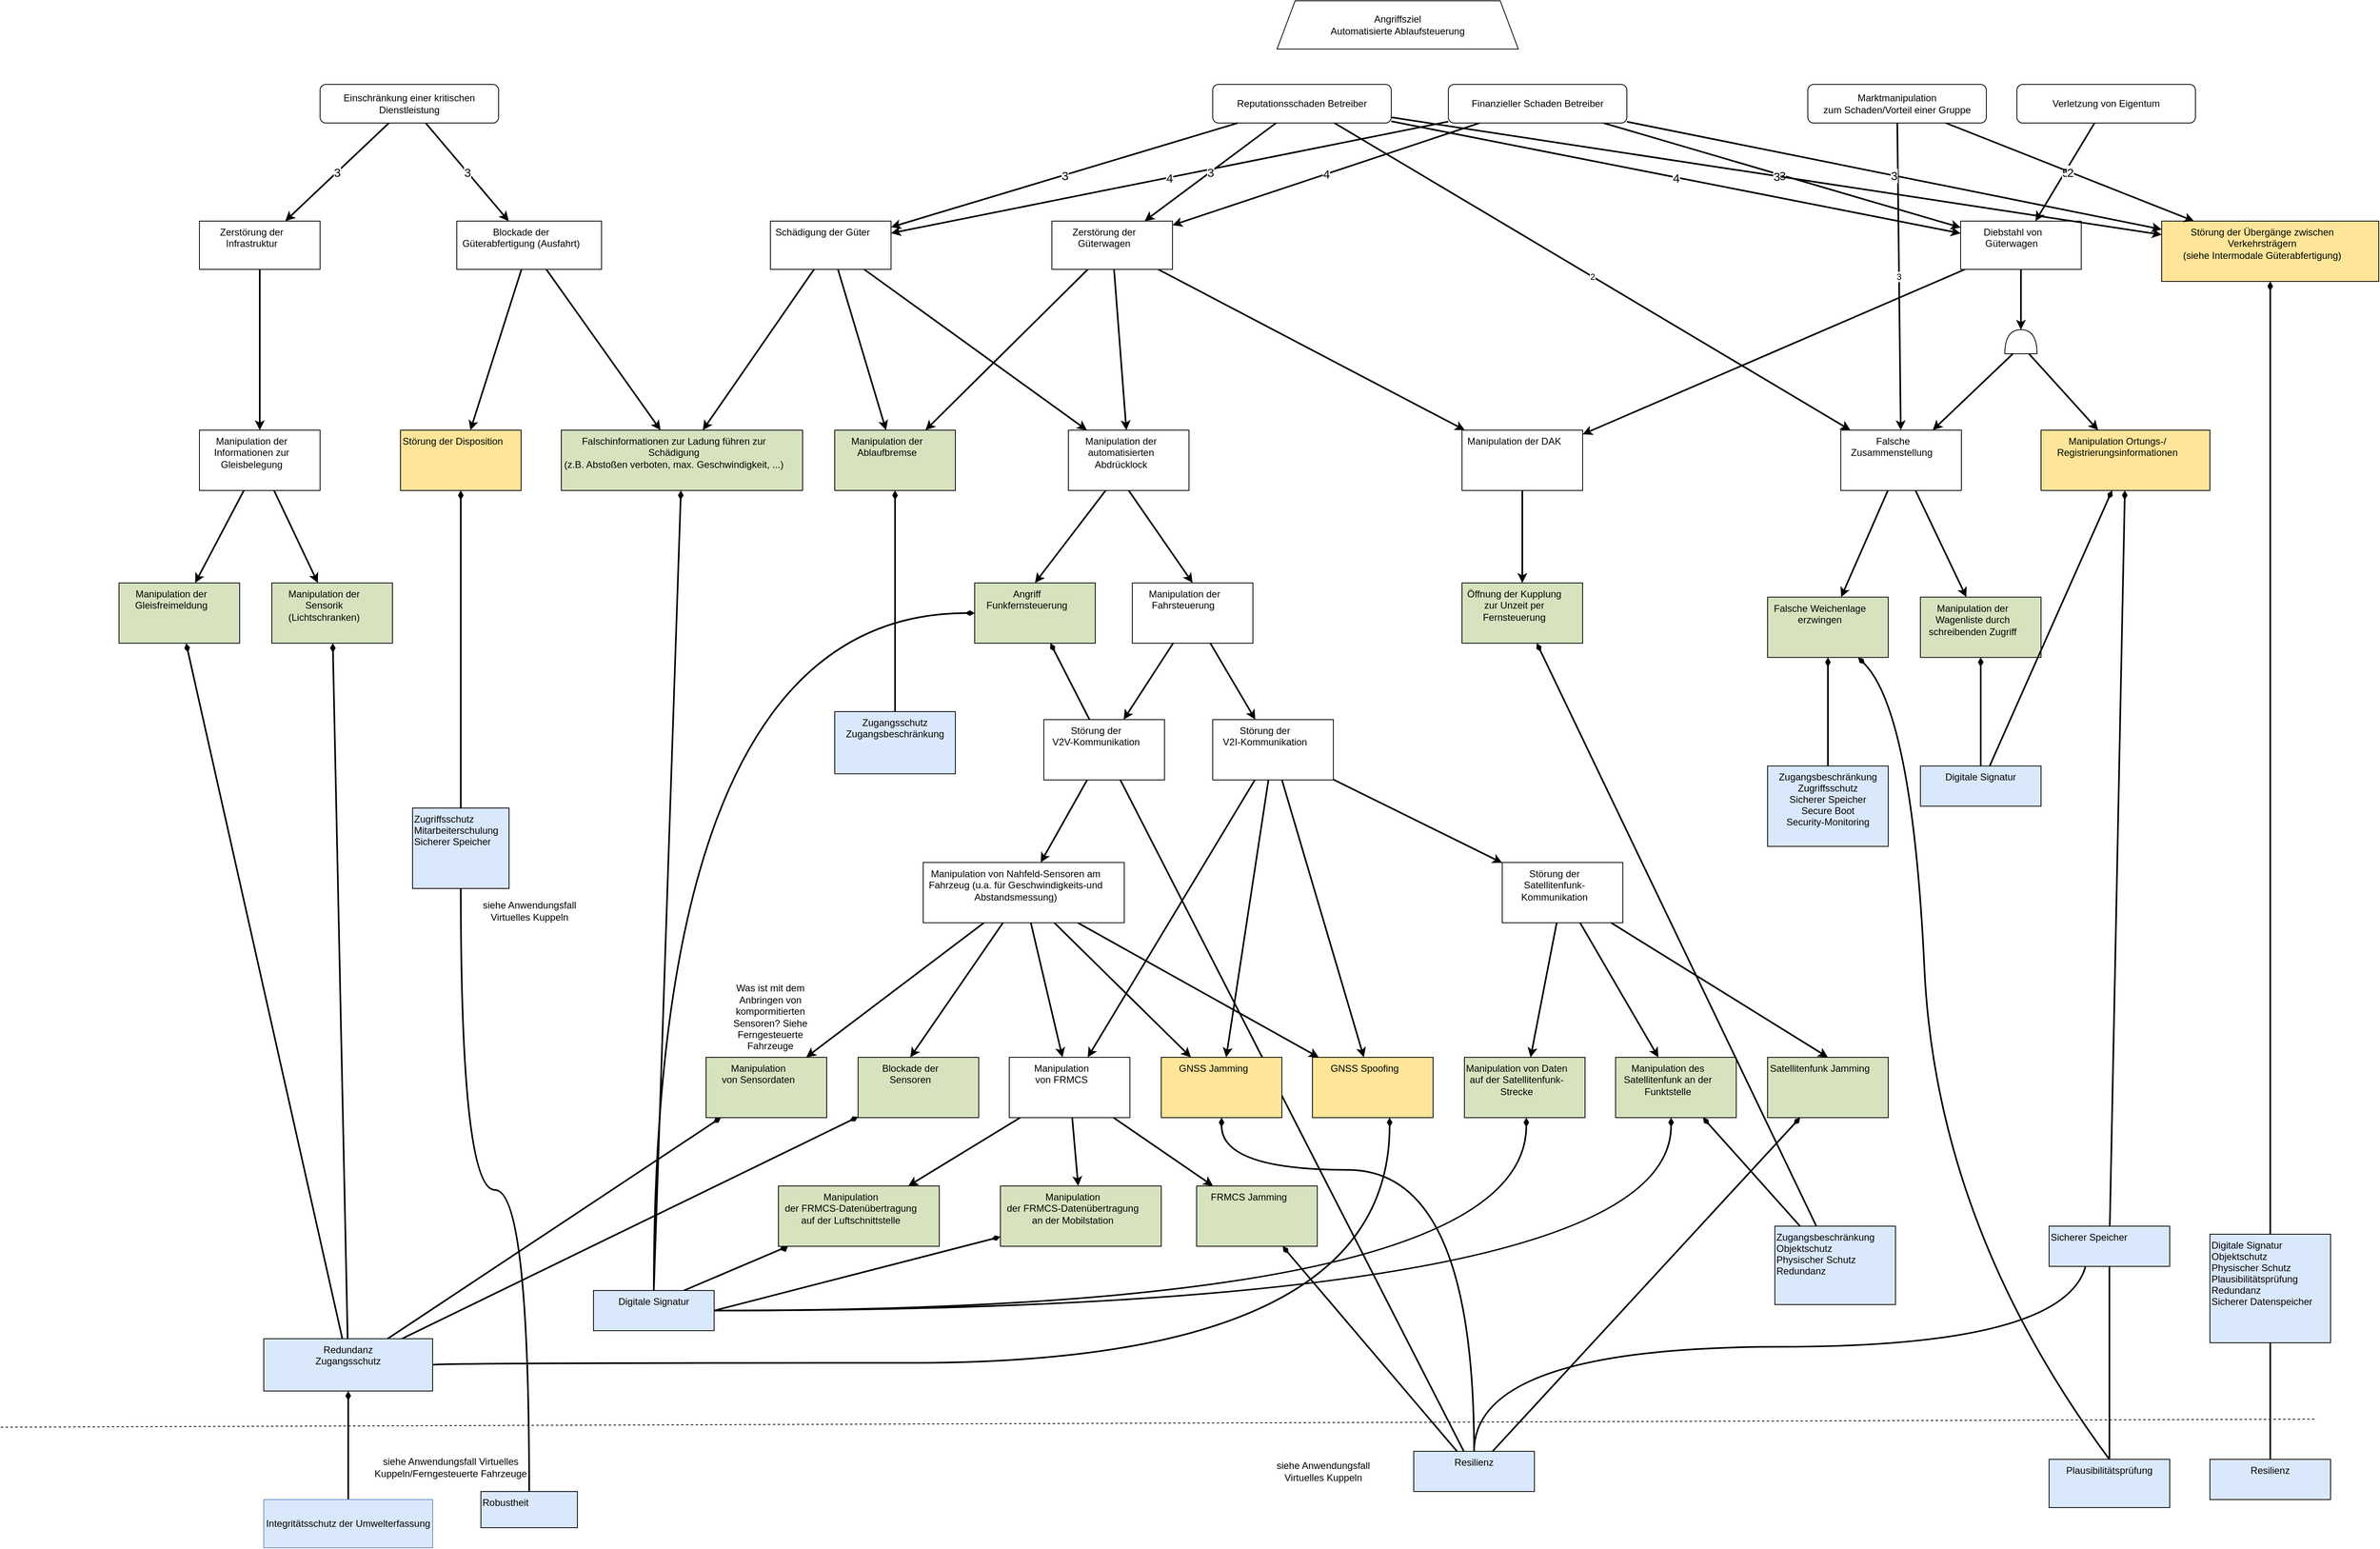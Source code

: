 <mxfile compressed="false" version="19.0.2" type="device">
  <diagram id="UJWsQ4LCsPfUxE9BL8zf" name="Seite-1">
    <mxGraphModel dx="2591" dy="2631" grid="1" gridSize="10" guides="1" tooltips="1" connect="1" arrows="1" fold="1" page="1" pageScale="1" pageWidth="1169" pageHeight="827" math="0" shadow="0">
      <root>
        <object tooltip="" id="0">
          <ag_global_attributes>
            <ag_global_attribute name="Resources" value="" iconName="hammer" min="0" max="5" />
            <ag_global_attribute name="Knowledge" value="" iconName="lightbulb" min="0" max="5" />
            <ag_global_attribute name="Location" value="" iconName="map_pin_ellipse" min="0" max="1" />
            <ag_global_attribute name="Impact" value="" iconName="flame" min="0" max="5" />
          </ag_global_attributes>
          <ag_attributes />
          <ag_computed_attributes />
          <ag_aggregation_functions>
            <ag_aggregation_function name="default" id="6b1d22791hih8" default="activity_w;link" fn="function (collection) { &#xa;    var result = null; &#xa;    if (collection.childAttributes.length == 1) { &#xa;        result = collection.childAttributes[0].attributes;&#xa;        result._marking = collection.childAttributes[0].id;&#xa;    } else { &#xa;        var candidates = []; &#xa;        var worstValue = 0; &#xa;        collection.childAttributes.forEach(function(child) { &#xa;            var value = parseInt(child.computedAttribute); &#xa;            if (value &gt; worstValue) { &#xa;                worstValue = value; &#xa;                candidates = []; &#xa;                candidates.push(child); &#xa;            } else if (value == worstValue) { &#xa;                candidates.push(child); &#xa;            } &#xa;        }); &#xa;        var tiebreaker = function(candidates, name, max) { &#xa;            var min_value = max; &#xa;            candidates.forEach(function(node) { &#xa;                min_value = Math.min(min_value, node.attributes[name]); &#xa;            }); &#xa;            result = []; &#xa;            candidates.forEach(function(node) { &#xa;                if (node.attributes[name] == min_value) { &#xa;                    result.push(node); &#xa;                } &#xa;            }); &#xa;            return result; &#xa;        }; &#xa;        if (candidates.length &gt; 1) { &#xa;            candidates = tiebreaker(candidates, &quot;Resources&quot;, collection.globalAttributes[&quot;Resources&quot;].max); &#xa;            if (candidates.length &gt; 1) { &#xa;                candidates = tiebreaker(candidates, &quot;Knowledge&quot;, collection.globalAttributes[&quot;Knowledge&quot;].max); &#xa;            } &#xa;        } &#xa;        result = candidates[0].attributes;&#xa;        result._marking = candidates[0].id;&#xa;    } &#xa;    return result; &#xa;}" />
            <ag_aggregation_function name="AND" id="gf0d4f199018" default="and" fn="function (collection) { &#xa;    var result = {}; &#xa;    var ids = [];&#xa;    collection.childAttributes.forEach(function(child) { &#xa;    for (var attribute in child.attributes) { &#xa;            if (attribute in result) { &#xa;                result[attribute] += parseInt(child.attributes[attribute]); &#xa;            } else { &#xa;                result[attribute] = parseInt(child.attributes[attribute]); &#xa;            } &#xa;        }&#xa;        ids.push(child.id);&#xa;    }); &#xa;    for (var attribute in result) { &#xa;        if (attribute in collection.globalAttributes) { &#xa;            result[attribute] = Math.min(collection.globalAttributes[attribute].max, result[attribute]); &#xa;        } &#xa;    }&#xa;    result._marking = ids.join(&quot;;&quot;);&#xa;    return result; &#xa;}" />
            <ag_aggregation_function name="Security Control" id="73f575i0ghij5" default="activity_g;activity_y" fn="function (collection) { &#xa;    var result = {}; &#xa;    for (var attribute in collection.localAttributes) { &#xa;        result[attribute] = parseInt(collection.localAttributes[attribute]); &#xa;    } &#xa;    collection.childAttributes.forEach(function(child) { &#xa;        for (var attribute in child.attributes) { &#xa;            if (attribute in collection.globalAttributes) { &#xa;                if (attribute in result) { &#xa;                    result[attribute] += parseInt(child.attributes[attribute]); &#xa;                } &#xa;            } &#xa;        } &#xa;    }); &#xa;    for (var attribute in result) { &#xa;        if (attribute in collection.globalAttributes) { &#xa;            result[attribute] = Math.min(collection.globalAttributes[attribute].max, result[attribute]); &#xa;        } &#xa;    } &#xa;    return result; &#xa;}" />
            <ag_aggregation_function name="Risk" id="egf49jfgj408" default="consequence" fn="function (collection) {  &#xa;    var maxRisk = &quot;L&quot;; &#xa;    var matrix = [ &#xa;        [&quot;L&quot;, &quot;L&quot;, &quot;L&quot;, &quot;L&quot;, &quot;L&quot;], &#xa;        [&quot;L&quot;, &quot;L&quot;, &quot;M&quot;, &quot;M&quot;, &quot;M&quot;], &#xa;        [&quot;L&quot;, &quot;M&quot;, &quot;M&quot;, &quot;S&quot;, &quot;S&quot;], &#xa;        [&quot;L&quot;, &quot;M&quot;, &quot;S&quot;, &quot;V&quot;, &quot;V&quot;], &#xa;        [&quot;L&quot;, &quot;M&quot;, &quot;S&quot;, &quot;V&quot;, &quot;V&quot;], &#xa;    ];&#xa;    var updatedImpacts = [];&#xa;    var ids = [];&#xa; &#xa;    var compareRisk = function(risk1, risk2) { &#xa;        /*&#xa;        * Returns:&#xa;        *  - Null: if one of the parameters is not a character representing a risk&#xa;        *  - Negativ integer: if risk1 &lt; risk2&#xa;        *  - Zero: if risks are equal&#xa;        *  - Positive integer: if risk1 &gt; risk2&#xa;        */&#xa;        var values = [&quot;L&quot;, &quot;M&quot;, &quot;S&quot;, &quot;V&quot;]; &#xa;        var index_risk1 = values.indexOf(risk1); &#xa;        var index_risk2 = values.indexOf(risk2); &#xa; &#xa;        if (index_risk1 == -1 || index_risk2 == -1) { &#xa;            return null; &#xa;        } &#xa;        return index_risk1 - index_risk2; &#xa; &#xa;    } &#xa;     &#xa;    collection.childAttributes.forEach(function(child) {  &#xa;        var impact = 1;  &#xa;        if (child.edgeWeight !== null) {  &#xa;            impact = parseInt(child.edgeWeight);  &#xa;        }&#xa;        var _impact = parseInt(child.attributes._impact) || 0;&#xa;        impact = Math.max(impact - _impact, 1);&#xa;        updatedImpacts.push(child.id + &#39;:&#39; + impact);&#xa;        var af = parseInt(child.computedAttribute) || parseInt(child.attributes._af);&#xa;        risk = matrix[af - 1][impact - 1];&#xa;        result = compareRisk(risk, maxRisk);&#xa;        if (result &gt; 0) { &#xa;            maxRisk = risk;&#xa;            ids = [child.id];&#xa;        } else if (result == 0){&#xa;            ids.push(child.id);&#xa;        }&#xa;    });  &#xa;  &#xa;    var result = {&#39;_risk&#39;: maxRisk, &quot;_marking&quot;: ids.join(&quot;;&quot;)};&#xa;    if (updatedImpacts.length &gt; 0) {&#xa;        result._weight = updatedImpacts.join(&#39;;&#39;);&#xa;    }&#xa;    return result;&#xa;}" />
            <ag_aggregation_function name="Impact" id="397423adceb0f" default="" fn="function(collection) {&#xa;    var impact = 0;&#xa;    var result = {}&#xa;    &#xa;    collection.childAttributes.forEach(function(child) {&#xa;        if (&quot;Impact&quot; in child.attributes) {&#xa;            impact += parseInt(child.attributes[&quot;Impact&quot;]);&#xa;        } else if (&quot;Resources&quot; in child.attributes &amp;&amp; &quot;Knowledge&quot; in child.attributes &amp;&amp; &quot;Location&quot; in child.attributes) {&#xa;            result._af = child.computedAttribute&#xa;            result._marking = child.id;&#xa;        }&#xa;    });&#xa;    result._impact = Math.min(impact, collection.globalAttributes[&quot;Impact&quot;].max);&#xa;    &#xa;    return result;&#xa;}" />
          </ag_aggregation_functions>
          <ag_computed_attributes_functions>
            <ag_computed_attributes_function name="default" id="dbg60ff69g9a" default="activity_w;activity_g;activity_y" fn="function (collection) { &#xa;    var colorMatrix = {&#xa;        5: {&quot;fillColor&quot;: &quot;#cc0000&quot;, &quot;fontColor&quot;: &quot;#ffffff&quot;},&#xa;        4: {&quot;fillColor&quot;: &quot;#ff4000&quot;, &quot;fontColor&quot;: &quot;#ffffff&quot;},&#xa;        3: {&quot;fillColor&quot;: &quot;#ffdd00&quot;, &quot;fontColor&quot;: &quot;#000000&quot;},&#xa;        2: {&quot;fillColor&quot;: &quot;#d4ff00&quot;, &quot;fontColor&quot;: &quot;#000000&quot;},&#xa;        1: {&quot;fillColor&quot;: &quot;#40ff00&quot;, &quot;fontColor&quot;: &quot;#000000&quot;}&#xa;    }&#xa;    var matrix = [ &#xa;        [5, 5, 4, 3, 2], &#xa;        [5, 4, 4, 3, 2], &#xa;        [5, 4, 4, 3, 2], &#xa;        [4, 3, 3, 2, 1], &#xa;        [3, 2, 2, 1, 1], &#xa;    ];&#xa;    var result = {};&#xa;    &#xa;    if (&quot;Knowledge&quot; in collection.cellAttributes &amp;&amp; &quot;Resources&quot; in collection.cellAttributes) {&#xa;        var knowledgeIndex = parseInt(collection.cellAttributes[&quot;Knowledge&quot;]) - 1; &#xa;        var resourcesIndex = parseInt(collection.cellAttributes[&quot;Resources&quot;]) - 1;&#xa;        &#xa;        var value = Math.min(5, &#xa;            Math.max(collection.globalAttributes[&quot;Location&quot;].max, &#xa;                Math.max( matrix[knowledgeIndex][resourcesIndex] - parseInt(collection.cellAttributes[&quot;Location&quot;])) &#xa;            ));&#xa;        result = colorMatrix[value] || result;&#xa;        result[&quot;value&quot;] = value;&#xa;    }&#xa;    &#xa;    return result;&#xa;}" />
            <ag_computed_attributes_function name="Risk" id="6c831697g9i0a" default="" fn="function(collection){&#xa;    var riskMatrix = {&#xa;        &quot;V&quot;: {&quot;fillColor&quot;: &quot;#cc0000&quot;, &quot;fontColor&quot;: &quot;#ffffff&quot;},&#xa;        &quot;S&quot;: {&quot;fillColor&quot;: &quot;#ff4000&quot;, &quot;fontColor&quot;: &quot;#ffffff&quot;},&#xa;        &quot;M&quot;: {&quot;fillColor&quot;: &quot;#ffdd00&quot;, &quot;fontColor&quot;: &quot;#000000&quot;},&#xa;        &quot;L&quot;: {&quot;fillColor&quot;: &quot;#40ff00&quot;, &quot;fontColor&quot;: &quot;#000000&quot;},&#xa;    };&#xa;    var result = {};&#xa;    &#xa;    if (&quot;_risk&quot; in collection.cellAttributes) {&#xa;        var risk = collection.cellAttributes[&quot;_risk&quot;];&#xa;        result = riskMatrix[risk] || result;&#xa;        result[&quot;value&quot;] = risk;&#xa;    }&#xa;    &#xa;    return result; &#xa;}" />
          </ag_computed_attributes_functions>
          <mxCell />
        </object>
        <object id="1">
          <ag_attributes />
          <ag_computed_attributes />
          <mxCell parent="0" />
        </object>
        <object label="Angriffsziel&#xa;Automatisierte Ablaufsteuerung" id="d351gr_Q7ugyejpmsUi6-1">
          <ag_attributes />
          <ag_computed_attributes />
          <mxCell style="whiteSpace=wrap;shape=trapezoid;size=0.075;" parent="1" vertex="1">
            <mxGeometry x="960" y="-1654" width="300" height="60" as="geometry" />
          </mxCell>
        </object>
        <object label="Einschränkung einer kritischen Dienstleistung" id="kprr7zVfryuXTpy--eaS-2">
          <ag_attributes _risk="L" _marking="i0_VuYSUXwv3GOk7AtMA-52;i0_VuYSUXwv3GOk7AtMA-51" _weight="i0_VuYSUXwv3GOk7AtMA-52:3;i0_VuYSUXwv3GOk7AtMA-51:3" />
          <ag_computed_attributes fillColor="#40ff00" fontColor="#000000" value="L" />
          <ag_aggregation_function_reference ag_aggregation_function_reference="egf49jfgj408" />
          <ag_computed_attributes_function_reference ag_computed_attributes_function_reference="6c831697g9i0a" />
          <mxCell style="rounded=1;whiteSpace=wrap;shape=attackgraphs.node;" parent="1" vertex="1">
            <mxGeometry x="-230" y="-1550" width="222" height="48" as="geometry" />
          </mxCell>
        </object>
        <object label="Reputationsschaden Betreiber" id="kprr7zVfryuXTpy--eaS-3">
          <ag_attributes _risk="L" _marking="rOGGRvmPK-cyz2jh2-eG-8;i0_VuYSUXwv3GOk7AtMA-55;i0_VuYSUXwv3GOk7AtMA-42;i0_VuYSUXwv3GOk7AtMA-45;i0_VuYSUXwv3GOk7AtMA-6" _weight="rOGGRvmPK-cyz2jh2-eG-8:2;i0_VuYSUXwv3GOk7AtMA-55:4;i0_VuYSUXwv3GOk7AtMA-42:3;i0_VuYSUXwv3GOk7AtMA-45:3;i0_VuYSUXwv3GOk7AtMA-6:3" />
          <ag_computed_attributes fillColor="#40ff00" fontColor="#000000" value="L" />
          <ag_aggregation_function_reference ag_aggregation_function_reference="egf49jfgj408" />
          <ag_computed_attributes_function_reference ag_computed_attributes_function_reference="6c831697g9i0a" />
          <mxCell style="rounded=1;whiteSpace=wrap;shape=attackgraphs.node;" parent="1" vertex="1">
            <mxGeometry x="880" y="-1550" width="222" height="48" as="geometry" />
          </mxCell>
        </object>
        <object label="Marktmanipulation&#xa;zum Schaden/Vorteil einer Gruppe" id="kprr7zVfryuXTpy--eaS-8">
          <ag_attributes _risk="L" _marking="rOGGRvmPK-cyz2jh2-eG-8;i0_VuYSUXwv3GOk7AtMA-6" _weight="rOGGRvmPK-cyz2jh2-eG-8:3;i0_VuYSUXwv3GOk7AtMA-6:2" />
          <ag_computed_attributes fillColor="#40ff00" fontColor="#000000" value="L" />
          <ag_aggregation_function_reference ag_aggregation_function_reference="egf49jfgj408" />
          <ag_computed_attributes_function_reference ag_computed_attributes_function_reference="6c831697g9i0a" />
          <mxCell style="rounded=1;whiteSpace=wrap;shape=attackgraphs.node;" parent="1" vertex="1">
            <mxGeometry x="1620" y="-1550" width="222" height="48" as="geometry" />
          </mxCell>
        </object>
        <object label="Verletzung von Eigentum" id="kprr7zVfryuXTpy--eaS-11">
          <ag_attributes _risk="L" _marking="i0_VuYSUXwv3GOk7AtMA-55" _weight="i0_VuYSUXwv3GOk7AtMA-55:5" />
          <ag_computed_attributes fillColor="#40ff00" fontColor="#000000" value="L" />
          <ag_aggregation_function_reference ag_aggregation_function_reference="egf49jfgj408" />
          <ag_computed_attributes_function_reference ag_computed_attributes_function_reference="6c831697g9i0a" />
          <mxCell style="rounded=1;whiteSpace=wrap;shape=attackgraphs.node;" parent="1" vertex="1">
            <mxGeometry x="1880" y="-1550" width="222" height="48" as="geometry" />
          </mxCell>
        </object>
        <object label="Störung der Disposition" Resources="3" Knowledge="3" Location="0" id="i0_VuYSUXwv3GOk7AtMA-3">
          <ag_attributes label="NaN" Resources="5" Knowledge="5" Location="1" />
          <ag_computed_attributes fillColor="#40ff00" fontColor="#000000" value="1" />
          <ag_computed_attributes_function_reference ag_computed_attributes_function_reference="dbg60ff69g9a" />
          <ag_aggregation_function_reference ag_aggregation_function_reference="73f575i0ghij5" />
          <mxCell style="fillColor=#fee599;whiteSpace=wrap;shape=attackgraphs.node;verticalAlign=top;spacingRight=20;" parent="1" vertex="1">
            <mxGeometry x="-130" y="-1120" width="150" height="75" as="geometry" />
          </mxCell>
        </object>
        <object label="Störung der Übergänge zwischen Verkehrsträgern&#xa;(siehe Intermodale Güterabfertigung)" Resources="2" Knowledge="2" Location="0" id="i0_VuYSUXwv3GOk7AtMA-6">
          <ag_attributes label="NaN" Resources="4" Knowledge="5" Location="1" />
          <ag_computed_attributes fillColor="#40ff00" fontColor="#000000" value="1" />
          <ag_computed_attributes_function_reference ag_computed_attributes_function_reference="dbg60ff69g9a" />
          <ag_aggregation_function_reference ag_aggregation_function_reference="73f575i0ghij5" />
          <mxCell style="fillColor=#fee599;whiteSpace=wrap;shape=attackgraphs.node;spacingRight=20;verticalAlign=top;" parent="1" vertex="1">
            <mxGeometry x="2060" y="-1380" width="270" height="75" as="geometry" />
          </mxCell>
        </object>
        <object label="Manipulation der Fahrsteuerung " id="i0_VuYSUXwv3GOk7AtMA-8">
          <ag_attributes label="NaN" Resources="4" Knowledge="4" Location="1" _marking="i0_VuYSUXwv3GOk7AtMA-14" />
          <ag_computed_attributes fillColor="#40ff00" fontColor="#000000" value="1" />
          <ag_aggregation_function_reference ag_aggregation_function_reference="6b1d22791hih8" />
          <ag_computed_attributes_function_reference ag_computed_attributes_function_reference="dbg60ff69g9a" />
          <mxCell style="whiteSpace=wrap;shape=attackgraphs.node;spacingRight=20;verticalAlign=top;" parent="1" vertex="1">
            <mxGeometry x="780" y="-930" width="150" height="75" as="geometry" />
          </mxCell>
        </object>
        <object id="lpeQ6B8Ez-ODyjf08NsW-13">
          <ag_attributes />
          <ag_computed_attributes />
          <mxCell style="rounded=0;orthogonalLoop=1;jettySize=auto;html=1;strokeWidth=2;strokeColor=#000000;endArrow=none;endFill=0;startArrow=diamondThin;startFill=1;" parent="1" source="i0_VuYSUXwv3GOk7AtMA-10" target="lpeQ6B8Ez-ODyjf08NsW-12" edge="1">
            <mxGeometry relative="1" as="geometry" />
          </mxCell>
        </object>
        <object label="Manipulation&#xa;von Sensordaten" Resources="2" Knowledge="3" Location="1" id="i0_VuYSUXwv3GOk7AtMA-10">
          <ag_attributes label="NaN" Resources="5" Knowledge="5" Location="1" />
          <ag_computed_attributes fillColor="#40ff00" fontColor="#000000" value="1" />
          <ag_computed_attributes_function_reference ag_computed_attributes_function_reference="dbg60ff69g9a" />
          <ag_aggregation_function_reference ag_aggregation_function_reference="73f575i0ghij5" />
          <mxCell style="verticalAlign=top;align=center;gradientColor=none;labelBackgroundColor=none;rounded=0;whiteSpace=wrap;fillColor=#D7E3BF;shape=attackgraphs.node;spacingRight=20;" parent="1" vertex="1">
            <mxGeometry x="250" y="-340" width="150" height="75" as="geometry" />
          </mxCell>
        </object>
        <object id="lpeQ6B8Ez-ODyjf08NsW-16">
          <ag_attributes />
          <ag_computed_attributes />
          <mxCell style="rounded=0;orthogonalLoop=1;jettySize=auto;html=1;strokeWidth=2;strokeColor=#000000;endArrow=none;endFill=0;startArrow=diamondThin;startFill=1;" parent="1" source="i0_VuYSUXwv3GOk7AtMA-11" target="lpeQ6B8Ez-ODyjf08NsW-12" edge="1">
            <mxGeometry relative="1" as="geometry" />
          </mxCell>
        </object>
        <object label="Blockade der&#xa;Sensoren" Resources="1" Knowledge="2" Location="1" id="i0_VuYSUXwv3GOk7AtMA-11">
          <ag_attributes label="NaN" Resources="4" Knowledge="4" Location="1" />
          <ag_computed_attributes fillColor="#40ff00" fontColor="#000000" value="1" />
          <ag_computed_attributes_function_reference ag_computed_attributes_function_reference="dbg60ff69g9a" />
          <ag_aggregation_function_reference ag_aggregation_function_reference="73f575i0ghij5" />
          <mxCell style="verticalAlign=top;align=center;gradientColor=none;labelBackgroundColor=none;rounded=0;whiteSpace=wrap;fillColor=#D7E3BF;shape=attackgraphs.node;spacingRight=20;" parent="1" vertex="1">
            <mxGeometry x="439" y="-340" width="150" height="75" as="geometry" />
          </mxCell>
        </object>
        <object label="" id="i0_VuYSUXwv3GOk7AtMA-12">
          <ag_attributes />
          <ag_computed_attributes />
          <mxCell style="endArrow=classic;strokeWidth=2;strokeColor=#000000;spacingRight=20;verticalAlign=top;" parent="1" source="i0_VuYSUXwv3GOk7AtMA-9" target="i0_VuYSUXwv3GOk7AtMA-10" edge="1">
            <mxGeometry width="50" height="50" relative="1" as="geometry">
              <mxPoint x="470" y="-612.84" as="sourcePoint" />
              <mxPoint x="520" y="-662.84" as="targetPoint" />
            </mxGeometry>
          </mxCell>
        </object>
        <object label="" id="i0_VuYSUXwv3GOk7AtMA-13">
          <ag_attributes />
          <ag_computed_attributes />
          <mxCell style="endArrow=classic;entryX=0.433;entryY=0;entryDx=0;entryDy=0;entryPerimeter=0;strokeWidth=2;strokeColor=#000000;spacingRight=20;verticalAlign=top;" parent="1" source="i0_VuYSUXwv3GOk7AtMA-9" target="i0_VuYSUXwv3GOk7AtMA-11" edge="1">
            <mxGeometry width="50" height="50" relative="1" as="geometry">
              <mxPoint x="477" y="-632.84" as="sourcePoint" />
              <mxPoint x="570" y="-552.84" as="targetPoint" />
            </mxGeometry>
          </mxCell>
        </object>
        <object label="" id="0azLL2mrelKw0A_vAqfH-1">
          <ag_attributes />
          <ag_computed_attributes />
          <mxCell style="edgeStyle=none;rounded=0;orthogonalLoop=1;jettySize=auto;html=1;strokeWidth=2;strokeColor=#000000;" parent="1" source="i0_VuYSUXwv3GOk7AtMA-8" target="i0_VuYSUXwv3GOk7AtMA-14" edge="1">
            <mxGeometry relative="1" as="geometry" />
          </mxCell>
        </object>
        <object label="" id="i0_VuYSUXwv3GOk7AtMA-15">
          <ag_attributes />
          <ag_computed_attributes />
          <mxCell style="endArrow=classic;strokeWidth=2;strokeColor=#000000;spacingRight=20;verticalAlign=top;" parent="1" source="i0_VuYSUXwv3GOk7AtMA-14" target="i0_VuYSUXwv3GOk7AtMA-9" edge="1">
            <mxGeometry width="50" height="50" relative="1" as="geometry">
              <mxPoint x="720.247" y="-634.84" as="sourcePoint" />
              <mxPoint x="560" y="-682.84" as="targetPoint" />
            </mxGeometry>
          </mxCell>
        </object>
        <object id="xyVF9SAY_BV8FO5NlA6w-3">
          <ag_attributes />
          <ag_computed_attributes />
          <mxCell style="edgeStyle=orthogonalEdgeStyle;rounded=0;orthogonalLoop=1;jettySize=auto;html=1;strokeWidth=2;strokeColor=#000000;curved=1;endArrow=none;endFill=0;startArrow=diamondThin;startFill=1;" parent="1" source="i0_VuYSUXwv3GOk7AtMA-16" target="xyVF9SAY_BV8FO5NlA6w-1" edge="1">
            <mxGeometry relative="1" as="geometry">
              <Array as="points">
                <mxPoint x="891" y="-200" />
                <mxPoint x="1205" y="-200" />
              </Array>
            </mxGeometry>
          </mxCell>
        </object>
        <object id="lpeQ6B8Ez-ODyjf08NsW-14">
          <ag_attributes />
          <ag_computed_attributes />
          <mxCell style="rounded=0;orthogonalLoop=1;jettySize=auto;html=1;entryX=1;entryY=0.5;entryDx=0;entryDy=0;strokeWidth=2;strokeColor=#000000;edgeStyle=orthogonalEdgeStyle;curved=1;endArrow=none;endFill=0;startArrow=diamondThin;startFill=1;" parent="1" source="i0_VuYSUXwv3GOk7AtMA-17" target="lpeQ6B8Ez-ODyjf08NsW-12" edge="1">
            <mxGeometry relative="1" as="geometry">
              <Array as="points">
                <mxPoint x="1100" y="40" />
                <mxPoint x="-90" y="40" />
              </Array>
            </mxGeometry>
          </mxCell>
        </object>
        <object label="GNSS Spoofing" Resources="3" Knowledge="3" Location="1" id="i0_VuYSUXwv3GOk7AtMA-17">
          <ag_attributes label="NaN" Resources="5" Knowledge="5" Location="1" />
          <ag_computed_attributes fillColor="#40ff00" fontColor="#000000" value="1" />
          <ag_computed_attributes_function_reference ag_computed_attributes_function_reference="dbg60ff69g9a" />
          <ag_aggregation_function_reference ag_aggregation_function_reference="73f575i0ghij5" />
          <mxCell style="verticalAlign=top;align=center;fillColor=#fee599;gradientColor=none;labelBackgroundColor=none;rounded=0;whiteSpace=wrap;shape=attackgraphs.node;spacingRight=20;" parent="1" vertex="1">
            <mxGeometry x="1004" y="-340" width="150" height="75" as="geometry" />
          </mxCell>
        </object>
        <object label="" id="i0_VuYSUXwv3GOk7AtMA-18">
          <ag_attributes />
          <ag_computed_attributes />
          <mxCell style="endArrow=classic;strokeWidth=2;strokeColor=#000000;spacingRight=20;verticalAlign=top;" parent="1" source="i0_VuYSUXwv3GOk7AtMA-9" target="i0_VuYSUXwv3GOk7AtMA-16" edge="1">
            <mxGeometry width="50" height="50" relative="1" as="geometry">
              <mxPoint x="520" y="-512.84" as="sourcePoint" />
              <mxPoint x="570" y="-562.84" as="targetPoint" />
            </mxGeometry>
          </mxCell>
        </object>
        <object label="" id="i0_VuYSUXwv3GOk7AtMA-19">
          <ag_attributes />
          <ag_computed_attributes />
          <mxCell style="endArrow=classic;strokeWidth=2;strokeColor=#000000;spacingRight=20;verticalAlign=top;" parent="1" source="i0_VuYSUXwv3GOk7AtMA-9" target="i0_VuYSUXwv3GOk7AtMA-17" edge="1">
            <mxGeometry width="50" height="50" relative="1" as="geometry">
              <mxPoint x="540" y="-512.84" as="sourcePoint" />
              <mxPoint x="590" y="-562.84" as="targetPoint" />
            </mxGeometry>
          </mxCell>
        </object>
        <object label="" id="0azLL2mrelKw0A_vAqfH-2">
          <ag_attributes />
          <ag_computed_attributes />
          <mxCell style="edgeStyle=none;rounded=0;orthogonalLoop=1;jettySize=auto;html=1;strokeWidth=2;strokeColor=#000000;" parent="1" source="i0_VuYSUXwv3GOk7AtMA-8" target="i0_VuYSUXwv3GOk7AtMA-20" edge="1">
            <mxGeometry relative="1" as="geometry" />
          </mxCell>
        </object>
        <object label="Störung der&#xa;V2I-Kommunikation" id="i0_VuYSUXwv3GOk7AtMA-20">
          <ag_attributes label="NaN" Resources="4" Knowledge="5" Location="1" _marking="i0_VuYSUXwv3GOk7AtMA-16" />
          <ag_computed_attributes fillColor="#40ff00" fontColor="#000000" value="1" />
          <ag_aggregation_function_reference ag_aggregation_function_reference="6b1d22791hih8" />
          <ag_computed_attributes_function_reference ag_computed_attributes_function_reference="dbg60ff69g9a" />
          <mxCell style="verticalAlign=top;align=center;fillColor=#FFFFFF;gradientColor=none;labelBackgroundColor=none;rounded=0;whiteSpace=wrap;shape=attackgraphs.node;spacingRight=20;" parent="1" vertex="1">
            <mxGeometry x="880" y="-760" width="150" height="75" as="geometry" />
          </mxCell>
        </object>
        <object id="i0_VuYSUXwv3GOk7AtMA-21">
          <ag_attributes />
          <ag_computed_attributes />
          <mxCell style="rounded=0;orthogonalLoop=1;jettySize=auto;strokeWidth=2;strokeColor=#000000;spacingRight=20;verticalAlign=top;" parent="1" source="i0_VuYSUXwv3GOk7AtMA-22" target="i0_VuYSUXwv3GOk7AtMA-38" edge="1">
            <mxGeometry relative="1" as="geometry" />
          </mxCell>
        </object>
        <object label="Manipulation&#xa;von FRMCS" id="i0_VuYSUXwv3GOk7AtMA-22">
          <ag_attributes label="NaN" Resources="4" Knowledge="5" Location="1" _marking="i0_VuYSUXwv3GOk7AtMA-27" />
          <ag_computed_attributes fillColor="#40ff00" fontColor="#000000" value="1" />
          <ag_aggregation_function_reference ag_aggregation_function_reference="6b1d22791hih8" />
          <ag_computed_attributes_function_reference ag_computed_attributes_function_reference="dbg60ff69g9a" />
          <mxCell style="verticalAlign=top;align=center;gradientColor=none;labelBackgroundColor=none;rounded=0;whiteSpace=wrap;fillColor=#FFFFFF;shape=attackgraphs.node;spacingRight=20;" parent="1" vertex="1">
            <mxGeometry x="627" y="-340" width="150" height="75" as="geometry" />
          </mxCell>
        </object>
        <object label="" id="i0_VuYSUXwv3GOk7AtMA-23">
          <ag_attributes />
          <ag_computed_attributes />
          <mxCell style="endArrow=classic;strokeWidth=2;strokeColor=#000000;spacingRight=20;verticalAlign=top;" parent="1" source="i0_VuYSUXwv3GOk7AtMA-20" target="i0_VuYSUXwv3GOk7AtMA-16" edge="1">
            <mxGeometry width="50" height="50" relative="1" as="geometry">
              <mxPoint x="939.358" y="-634.84" as="sourcePoint" />
              <mxPoint x="770" y="-412.84" as="targetPoint" />
            </mxGeometry>
          </mxCell>
        </object>
        <object label="" id="i0_VuYSUXwv3GOk7AtMA-24">
          <ag_attributes />
          <ag_computed_attributes />
          <mxCell style="endArrow=classic;strokeWidth=2;strokeColor=#000000;spacingRight=20;verticalAlign=top;" parent="1" source="i0_VuYSUXwv3GOk7AtMA-20" target="i0_VuYSUXwv3GOk7AtMA-17" edge="1">
            <mxGeometry width="50" height="50" relative="1" as="geometry">
              <mxPoint x="953.659" y="-634.84" as="sourcePoint" />
              <mxPoint x="870" y="-652.84" as="targetPoint" />
            </mxGeometry>
          </mxCell>
        </object>
        <object label="" id="i0_VuYSUXwv3GOk7AtMA-25">
          <ag_attributes />
          <ag_computed_attributes />
          <mxCell style="endArrow=classic;strokeWidth=2;strokeColor=#000000;spacingRight=20;verticalAlign=top;" parent="1" source="i0_VuYSUXwv3GOk7AtMA-9" target="i0_VuYSUXwv3GOk7AtMA-22" edge="1">
            <mxGeometry width="50" height="50" relative="1" as="geometry">
              <mxPoint x="520" y="-512.84" as="sourcePoint" />
              <mxPoint x="870" y="-652.84" as="targetPoint" />
            </mxGeometry>
          </mxCell>
        </object>
        <object label="" id="i0_VuYSUXwv3GOk7AtMA-26">
          <ag_attributes />
          <ag_computed_attributes />
          <mxCell style="endArrow=classic;strokeWidth=2;strokeColor=#000000;spacingRight=20;verticalAlign=top;" parent="1" source="i0_VuYSUXwv3GOk7AtMA-20" target="i0_VuYSUXwv3GOk7AtMA-22" edge="1">
            <mxGeometry width="50" height="50" relative="1" as="geometry">
              <mxPoint x="730" y="-688" as="sourcePoint" />
              <mxPoint x="1180" y="-506" as="targetPoint" />
            </mxGeometry>
          </mxCell>
        </object>
        <object id="xyVF9SAY_BV8FO5NlA6w-4">
          <ag_attributes />
          <ag_computed_attributes />
          <mxCell style="rounded=0;orthogonalLoop=1;jettySize=auto;html=1;strokeWidth=2;strokeColor=#000000;endArrow=none;endFill=0;startArrow=diamondThin;startFill=1;" parent="1" source="i0_VuYSUXwv3GOk7AtMA-27" target="xyVF9SAY_BV8FO5NlA6w-1" edge="1">
            <mxGeometry relative="1" as="geometry" />
          </mxCell>
        </object>
        <object label="FRMCS Jamming" Resources="2" Knowledge="2" Location="1" id="i0_VuYSUXwv3GOk7AtMA-27">
          <ag_attributes label="NaN" Resources="4" Knowledge="5" Location="1" />
          <ag_computed_attributes fillColor="#40ff00" fontColor="#000000" value="1" />
          <ag_computed_attributes_function_reference ag_computed_attributes_function_reference="dbg60ff69g9a" />
          <ag_aggregation_function_reference ag_aggregation_function_reference="73f575i0ghij5" />
          <mxCell style="verticalAlign=top;align=center;gradientColor=none;labelBackgroundColor=none;rounded=0;whiteSpace=wrap;fillColor=#D7E3BF;shape=attackgraphs.node;spacingRight=20;" parent="1" vertex="1">
            <mxGeometry x="860" y="-180.0" width="150" height="75" as="geometry" />
          </mxCell>
        </object>
        <object id="lpeQ6B8Ez-ODyjf08NsW-11">
          <ag_attributes />
          <ag_computed_attributes />
          <mxCell style="rounded=0;orthogonalLoop=1;jettySize=auto;html=1;entryX=1;entryY=0.5;entryDx=0;entryDy=0;strokeWidth=2;strokeColor=#000000;startArrow=diamondThin;startFill=1;endArrow=none;endFill=0;" parent="1" source="i0_VuYSUXwv3GOk7AtMA-28" target="lpeQ6B8Ez-ODyjf08NsW-10" edge="1">
            <mxGeometry relative="1" as="geometry" />
          </mxCell>
        </object>
        <object label="Manipulation&#xa;der FRMCS-Datenübertragung an der Mobilstation" Resources="2" Knowledge="4" Location="0" id="i0_VuYSUXwv3GOk7AtMA-28">
          <ag_attributes label="NaN" Resources="4" Knowledge="5" Location="1" />
          <ag_computed_attributes fillColor="#40ff00" fontColor="#000000" value="1" />
          <ag_computed_attributes_function_reference ag_computed_attributes_function_reference="dbg60ff69g9a" />
          <ag_aggregation_function_reference ag_aggregation_function_reference="73f575i0ghij5" />
          <mxCell style="verticalAlign=top;align=center;gradientColor=none;labelBackgroundColor=none;rounded=0;whiteSpace=wrap;fillColor=#D7E3BF;shape=attackgraphs.node;spacingRight=20;" parent="1" vertex="1">
            <mxGeometry x="616" y="-180" width="200" height="75" as="geometry" />
          </mxCell>
        </object>
        <object label="" id="i0_VuYSUXwv3GOk7AtMA-29">
          <ag_attributes />
          <ag_computed_attributes />
          <mxCell style="endArrow=classic;strokeWidth=2;strokeColor=#000000;spacingRight=20;verticalAlign=top;" parent="1" source="i0_VuYSUXwv3GOk7AtMA-22" target="i0_VuYSUXwv3GOk7AtMA-27" edge="1">
            <mxGeometry width="50" height="50" relative="1" as="geometry">
              <mxPoint x="1190" y="-349.0" as="sourcePoint" />
              <mxPoint x="1310" y="-319.0" as="targetPoint" />
            </mxGeometry>
          </mxCell>
        </object>
        <object label="" id="i0_VuYSUXwv3GOk7AtMA-30">
          <ag_attributes />
          <ag_computed_attributes />
          <mxCell style="endArrow=classic;strokeWidth=2;strokeColor=#000000;spacingRight=20;verticalAlign=top;" parent="1" source="i0_VuYSUXwv3GOk7AtMA-22" target="i0_VuYSUXwv3GOk7AtMA-28" edge="1">
            <mxGeometry width="50" height="50" relative="1" as="geometry">
              <mxPoint x="1170" y="-349.0" as="sourcePoint" />
              <mxPoint x="1220" y="-399.0" as="targetPoint" />
            </mxGeometry>
          </mxCell>
        </object>
        <object id="i0_VuYSUXwv3GOk7AtMA-31">
          <ag_attributes />
          <ag_computed_attributes />
          <mxCell style="edgeStyle=none;rounded=0;orthogonalLoop=1;jettySize=auto;html=1;strokeWidth=2;strokeColor=#000000;spacingRight=20;verticalAlign=top;" parent="1" source="i0_VuYSUXwv3GOk7AtMA-32" target="i0_VuYSUXwv3GOk7AtMA-39" edge="1">
            <mxGeometry relative="1" as="geometry" />
          </mxCell>
        </object>
        <object label="Störung der Satellitenfunk-Kommunikation" id="i0_VuYSUXwv3GOk7AtMA-32">
          <ag_attributes label="NaN" Resources="4" Knowledge="5" Location="1" _marking="i0_VuYSUXwv3GOk7AtMA-35" />
          <ag_computed_attributes fillColor="#40ff00" fontColor="#000000" value="1" />
          <ag_aggregation_function_reference ag_aggregation_function_reference="6b1d22791hih8" />
          <ag_computed_attributes_function_reference ag_computed_attributes_function_reference="dbg60ff69g9a" />
          <mxCell style="whiteSpace=wrap;rounded=0;fillColor=#FFFFFF;shape=attackgraphs.node;spacingRight=20;verticalAlign=top;" parent="1" vertex="1">
            <mxGeometry x="1240" y="-582.34" width="150" height="75" as="geometry" />
          </mxCell>
        </object>
        <object label="" id="i0_VuYSUXwv3GOk7AtMA-33">
          <ag_attributes />
          <ag_computed_attributes />
          <mxCell style="endArrow=classic;strokeWidth=2;strokeColor=#000000;spacingRight=20;verticalAlign=top;" parent="1" source="i0_VuYSUXwv3GOk7AtMA-20" target="i0_VuYSUXwv3GOk7AtMA-32" edge="1">
            <mxGeometry width="50" height="50" relative="1" as="geometry">
              <mxPoint x="1030" y="-635.999" as="sourcePoint" />
              <mxPoint x="890" y="-652.84" as="targetPoint" />
            </mxGeometry>
          </mxCell>
        </object>
        <object id="xyVF9SAY_BV8FO5NlA6w-5">
          <ag_attributes />
          <ag_computed_attributes />
          <mxCell style="edgeStyle=orthogonalEdgeStyle;rounded=0;orthogonalLoop=1;jettySize=auto;html=1;entryX=1;entryY=0.5;entryDx=0;entryDy=0;strokeWidth=2;strokeColor=#000000;curved=1;endArrow=none;endFill=0;startArrow=diamondThin;startFill=1;" parent="1" source="i0_VuYSUXwv3GOk7AtMA-34" target="lpeQ6B8Ez-ODyjf08NsW-10" edge="1">
            <mxGeometry relative="1" as="geometry">
              <Array as="points">
                <mxPoint x="1270" y="-25" />
              </Array>
            </mxGeometry>
          </mxCell>
        </object>
        <object label="Manipulation von Daten auf der Satellitenfunk-Strecke" Resources="3" Knowledge="4" Location="0" id="i0_VuYSUXwv3GOk7AtMA-34">
          <ag_attributes label="NaN" Resources="5" Knowledge="5" Location="1" />
          <ag_computed_attributes fillColor="#40ff00" fontColor="#000000" value="1" />
          <ag_computed_attributes_function_reference ag_computed_attributes_function_reference="dbg60ff69g9a" />
          <ag_aggregation_function_reference ag_aggregation_function_reference="73f575i0ghij5" />
          <mxCell style="whiteSpace=wrap;rounded=0;fillColor=#D7E3BF;shape=attackgraphs.node;spacingRight=20;verticalAlign=top;" parent="1" vertex="1">
            <mxGeometry x="1193" y="-340" width="150" height="75" as="geometry" />
          </mxCell>
        </object>
        <object id="xyVF9SAY_BV8FO5NlA6w-7">
          <ag_attributes />
          <ag_computed_attributes />
          <mxCell style="rounded=0;orthogonalLoop=1;jettySize=auto;html=1;strokeWidth=2;strokeColor=#000000;startArrow=diamondThin;startFill=1;endArrow=none;endFill=0;" parent="1" source="i0_VuYSUXwv3GOk7AtMA-35" target="xyVF9SAY_BV8FO5NlA6w-1" edge="1">
            <mxGeometry relative="1" as="geometry" />
          </mxCell>
        </object>
        <object label="Satellitenfunk Jamming" Resources="2" Knowledge="2" Location="1" id="i0_VuYSUXwv3GOk7AtMA-35">
          <ag_attributes label="NaN" Resources="4" Knowledge="5" Location="1" />
          <ag_computed_attributes fillColor="#40ff00" fontColor="#000000" value="1" />
          <ag_computed_attributes_function_reference ag_computed_attributes_function_reference="dbg60ff69g9a" />
          <ag_aggregation_function_reference ag_aggregation_function_reference="73f575i0ghij5" />
          <mxCell style="whiteSpace=wrap;rounded=0;fillColor=#D7E3BF;shape=attackgraphs.node;spacingRight=20;verticalAlign=top;" parent="1" vertex="1">
            <mxGeometry x="1570" y="-340" width="150" height="75" as="geometry" />
          </mxCell>
        </object>
        <object label="" id="i0_VuYSUXwv3GOk7AtMA-36">
          <ag_attributes />
          <ag_computed_attributes />
          <mxCell style="endArrow=classic;strokeWidth=2;strokeColor=#000000;spacingRight=20;verticalAlign=top;" parent="1" source="i0_VuYSUXwv3GOk7AtMA-32" target="i0_VuYSUXwv3GOk7AtMA-34" edge="1">
            <mxGeometry width="50" height="50" relative="1" as="geometry">
              <mxPoint x="840" y="-582.84" as="sourcePoint" />
              <mxPoint x="1200" y="-534.84" as="targetPoint" />
            </mxGeometry>
          </mxCell>
        </object>
        <object label="" id="i0_VuYSUXwv3GOk7AtMA-37">
          <ag_attributes />
          <ag_computed_attributes />
          <mxCell style="endArrow=classic;entryX=0.5;entryY=0;entryDx=0;entryDy=0;strokeWidth=2;strokeColor=#000000;spacingRight=20;verticalAlign=top;" parent="1" source="i0_VuYSUXwv3GOk7AtMA-32" target="i0_VuYSUXwv3GOk7AtMA-35" edge="1">
            <mxGeometry width="50" height="50" relative="1" as="geometry">
              <mxPoint x="1230" y="-522.84" as="sourcePoint" />
              <mxPoint x="1280" y="-572.84" as="targetPoint" />
            </mxGeometry>
          </mxCell>
        </object>
        <object id="lpeQ6B8Ez-ODyjf08NsW-8">
          <ag_attributes />
          <ag_computed_attributes />
          <mxCell style="rounded=0;orthogonalLoop=1;jettySize=auto;html=1;strokeWidth=2;strokeColor=#000000;endArrow=none;endFill=0;startArrow=diamond;startFill=1;entryX=0.75;entryY=0;entryDx=0;entryDy=0;" parent="1" source="i0_VuYSUXwv3GOk7AtMA-38" target="lpeQ6B8Ez-ODyjf08NsW-10" edge="1">
            <mxGeometry relative="1" as="geometry">
              <mxPoint x="160" y="60" as="targetPoint" />
            </mxGeometry>
          </mxCell>
        </object>
        <object label="Manipulation&#xa;der FRMCS-Datenübertragung auf der Luftschnittstelle" Resources="3" Knowledge="4" Location="1" id="i0_VuYSUXwv3GOk7AtMA-38">
          <ag_attributes label="NaN" Resources="5" Knowledge="5" Location="1" />
          <ag_computed_attributes fillColor="#40ff00" fontColor="#000000" value="1" />
          <ag_computed_attributes_function_reference ag_computed_attributes_function_reference="dbg60ff69g9a" />
          <ag_aggregation_function_reference ag_aggregation_function_reference="73f575i0ghij5" />
          <mxCell style="verticalAlign=top;align=center;gradientColor=none;labelBackgroundColor=none;rounded=0;whiteSpace=wrap;fillColor=#D7E3BF;shape=attackgraphs.node;spacingRight=20;" parent="1" vertex="1">
            <mxGeometry x="340" y="-180" width="200" height="75" as="geometry" />
          </mxCell>
        </object>
        <object id="xyVF9SAY_BV8FO5NlA6w-6">
          <ag_attributes />
          <ag_computed_attributes />
          <mxCell style="edgeStyle=orthogonalEdgeStyle;rounded=0;orthogonalLoop=1;jettySize=auto;html=1;entryX=1;entryY=0.5;entryDx=0;entryDy=0;strokeWidth=2;strokeColor=#000000;curved=1;endArrow=none;endFill=0;startArrow=diamondThin;startFill=1;" parent="1" source="i0_VuYSUXwv3GOk7AtMA-39" target="lpeQ6B8Ez-ODyjf08NsW-10" edge="1">
            <mxGeometry relative="1" as="geometry">
              <Array as="points">
                <mxPoint x="1450" y="-25" />
              </Array>
            </mxGeometry>
          </mxCell>
        </object>
        <object id="6gxA2HeomPknZWwxGKaB-6">
          <ag_attributes />
          <ag_computed_attributes />
          <mxCell style="rounded=0;orthogonalLoop=1;jettySize=auto;html=1;strokeWidth=2;strokeColor=#000000;startArrow=diamondThin;startFill=1;endArrow=none;endFill=0;" parent="1" source="i0_VuYSUXwv3GOk7AtMA-39" target="6gxA2HeomPknZWwxGKaB-1" edge="1">
            <mxGeometry relative="1" as="geometry" />
          </mxCell>
        </object>
        <object label="Manipulation des Satellitenfunk an der Funktstelle" Resources="3" Knowledge="4" Location="1" id="i0_VuYSUXwv3GOk7AtMA-39">
          <ag_attributes label="NaN" Resources="5" Knowledge="5" Location="1" />
          <ag_computed_attributes fillColor="#40ff00" fontColor="#000000" value="1" />
          <ag_computed_attributes_function_reference ag_computed_attributes_function_reference="dbg60ff69g9a" />
          <ag_aggregation_function_reference ag_aggregation_function_reference="73f575i0ghij5" />
          <mxCell style="whiteSpace=wrap;rounded=0;fillColor=#D7E3BF;shape=attackgraphs.node;spacingRight=20;verticalAlign=top;" parent="1" vertex="1">
            <mxGeometry x="1381" y="-340" width="150" height="75" as="geometry" />
          </mxCell>
        </object>
        <object label="Schädigung der Güter" id="i0_VuYSUXwv3GOk7AtMA-42">
          <ag_attributes label="NaN" Resources="4" Knowledge="4" Location="1" _marking="i0_VuYSUXwv3GOk7AtMA-46" />
          <ag_computed_attributes fillColor="#40ff00" fontColor="#000000" value="1" />
          <ag_aggregation_function_reference ag_aggregation_function_reference="6b1d22791hih8" />
          <ag_computed_attributes_function_reference ag_computed_attributes_function_reference="dbg60ff69g9a" />
          <mxCell style="whiteSpace=wrap;shape=attackgraphs.node;spacingRight=20;verticalAlign=top;" parent="1" vertex="1">
            <mxGeometry x="330" y="-1380" width="150" height="60" as="geometry" />
          </mxCell>
        </object>
        <object label="" id="z6vCqgltYBY6s92kll8C-1">
          <ag_attributes />
          <ag_computed_attributes />
          <mxCell style="rounded=0;orthogonalLoop=1;jettySize=auto;html=1;strokeWidth=2;strokeColor=#000000;" parent="1" source="i0_VuYSUXwv3GOk7AtMA-42" target="i0_VuYSUXwv3GOk7AtMA-43" edge="1">
            <mxGeometry relative="1" as="geometry" />
          </mxCell>
        </object>
        <object label="" id="z6vCqgltYBY6s92kll8C-13">
          <ag_attributes />
          <ag_computed_attributes />
          <mxCell style="rounded=0;orthogonalLoop=1;jettySize=auto;html=1;strokeWidth=2;strokeColor=#000000;" parent="1" source="i0_VuYSUXwv3GOk7AtMA-52" target="i0_VuYSUXwv3GOk7AtMA-43" edge="1">
            <mxGeometry relative="1" as="geometry" />
          </mxCell>
        </object>
        <object id="Nio_qfDBMh_WMgfVMZ2n-5">
          <ag_attributes />
          <ag_computed_attributes />
          <mxCell style="edgeStyle=none;rounded=0;orthogonalLoop=1;jettySize=auto;html=1;fontSize=15;startArrow=diamondThin;startFill=1;endArrow=none;endFill=0;strokeWidth=2;strokeColor=#000000;entryX=0.5;entryY=0;entryDx=0;entryDy=0;" parent="1" source="i0_VuYSUXwv3GOk7AtMA-43" target="lpeQ6B8Ez-ODyjf08NsW-10" edge="1">
            <mxGeometry relative="1" as="geometry">
              <mxPoint x="141.572" y="40" as="targetPoint" />
            </mxGeometry>
          </mxCell>
        </object>
        <object label="Falschinformationen zur Ladung führen zur Schädigung &#xa;(z.B. Abstoßen verboten, max. Geschwindigkeit, ...)" Resources="3" Knowledge="4" Location="0" id="i0_VuYSUXwv3GOk7AtMA-43">
          <ag_attributes label="NaN" Resources="5" Knowledge="5" Location="1" />
          <ag_computed_attributes fillColor="#40ff00" fontColor="#000000" value="1" />
          <ag_computed_attributes_function_reference ag_computed_attributes_function_reference="dbg60ff69g9a" />
          <ag_aggregation_function_reference ag_aggregation_function_reference="73f575i0ghij5" />
          <mxCell style="whiteSpace=wrap;rounded=0;fillColor=#D7E3BF;shape=attackgraphs.node;verticalAlign=top;spacingRight=20;" parent="1" vertex="1">
            <mxGeometry x="70" y="-1120" width="300" height="75" as="geometry" />
          </mxCell>
        </object>
        <object label="" id="z6vCqgltYBY6s92kll8C-2">
          <ag_attributes />
          <ag_computed_attributes />
          <mxCell style="rounded=0;orthogonalLoop=1;jettySize=auto;html=1;strokeWidth=2;strokeColor=#000000;" parent="1" source="i0_VuYSUXwv3GOk7AtMA-45" target="i0_VuYSUXwv3GOk7AtMA-44" edge="1">
            <mxGeometry relative="1" as="geometry">
              <mxPoint x="747.95" y="-1119.7" as="sourcePoint" />
            </mxGeometry>
          </mxCell>
        </object>
        <object label="" id="z6vCqgltYBY6s92kll8C-3">
          <ag_attributes />
          <ag_computed_attributes />
          <mxCell style="rounded=0;orthogonalLoop=1;jettySize=auto;html=1;strokeWidth=2;strokeColor=#000000;" parent="1" source="i0_VuYSUXwv3GOk7AtMA-42" target="i0_VuYSUXwv3GOk7AtMA-44" edge="1">
            <mxGeometry relative="1" as="geometry" />
          </mxCell>
        </object>
        <object id="xyVF9SAY_BV8FO5NlA6w-8">
          <ag_attributes />
          <ag_computed_attributes />
          <mxCell style="rounded=0;orthogonalLoop=1;jettySize=auto;html=1;strokeWidth=2;strokeColor=#000000;endArrow=none;endFill=0;startArrow=diamondThin;startFill=1;" parent="1" source="i0_VuYSUXwv3GOk7AtMA-44" target="rOGGRvmPK-cyz2jh2-eG-1" edge="1">
            <mxGeometry relative="1" as="geometry" />
          </mxCell>
        </object>
        <object label="Manipulation der Ablaufbremse" Resources="2" Knowledge="3" Location="0" id="i0_VuYSUXwv3GOk7AtMA-44">
          <ag_attributes label="NaN" Resources="5" Knowledge="5" Location="0" />
          <ag_computed_attributes fillColor="#40ff00" fontColor="#000000" value="1" />
          <ag_computed_attributes_function_reference ag_computed_attributes_function_reference="dbg60ff69g9a" />
          <ag_aggregation_function_reference ag_aggregation_function_reference="73f575i0ghij5" />
          <mxCell style="whiteSpace=wrap;rounded=0;fillColor=#D7E3BF;shape=attackgraphs.node;verticalAlign=top;spacingRight=20;" parent="1" vertex="1">
            <mxGeometry x="410" y="-1120" width="150" height="75" as="geometry" />
          </mxCell>
        </object>
        <object id="5x-6YdXmlLBo3wP-KoqJ-10">
          <ag_attributes />
          <ag_computed_attributes />
          <mxCell style="edgeStyle=none;rounded=0;orthogonalLoop=1;jettySize=auto;html=1;strokeWidth=2;strokeColor=#000000;" parent="1" source="i0_VuYSUXwv3GOk7AtMA-45" target="5x-6YdXmlLBo3wP-KoqJ-9" edge="1">
            <mxGeometry relative="1" as="geometry" />
          </mxCell>
        </object>
        <object label="Zerstörung der Güterwagen" id="i0_VuYSUXwv3GOk7AtMA-45">
          <ag_attributes label="NaN" Resources="4" Knowledge="4" Location="1" _marking="5x-6YdXmlLBo3wP-KoqJ-9" />
          <ag_computed_attributes fillColor="#40ff00" fontColor="#000000" value="1" />
          <ag_aggregation_function_reference ag_aggregation_function_reference="6b1d22791hih8" />
          <ag_computed_attributes_function_reference ag_computed_attributes_function_reference="dbg60ff69g9a" />
          <mxCell style="whiteSpace=wrap;shape=attackgraphs.node;spacingRight=20;verticalAlign=top;" parent="1" vertex="1">
            <mxGeometry x="680" y="-1380" width="150" height="60" as="geometry" />
          </mxCell>
        </object>
        <object label="" id="z6vCqgltYBY6s92kll8C-5">
          <ag_attributes />
          <ag_computed_attributes />
          <mxCell style="rounded=0;orthogonalLoop=1;jettySize=auto;html=1;strokeWidth=2;strokeColor=#000000;" parent="1" source="i0_VuYSUXwv3GOk7AtMA-45" target="i0_VuYSUXwv3GOk7AtMA-46" edge="1">
            <mxGeometry relative="1" as="geometry">
              <mxPoint x="761.464" y="-1120" as="sourcePoint" />
            </mxGeometry>
          </mxCell>
        </object>
        <object label="" id="z6vCqgltYBY6s92kll8C-6">
          <ag_attributes />
          <ag_computed_attributes />
          <mxCell style="rounded=0;orthogonalLoop=1;jettySize=auto;html=1;strokeWidth=2;strokeColor=#000000;" parent="1" source="i0_VuYSUXwv3GOk7AtMA-42" target="i0_VuYSUXwv3GOk7AtMA-46" edge="1">
            <mxGeometry relative="1" as="geometry" />
          </mxCell>
        </object>
        <object label="Manipulation der automatisierten Abdrücklock" id="i0_VuYSUXwv3GOk7AtMA-46">
          <ag_attributes label="NaN" Resources="4" Knowledge="4" Location="1" _marking="i0_VuYSUXwv3GOk7AtMA-8" />
          <ag_computed_attributes fillColor="#40ff00" fontColor="#000000" value="1" />
          <ag_aggregation_function_reference ag_aggregation_function_reference="6b1d22791hih8" />
          <ag_computed_attributes_function_reference ag_computed_attributes_function_reference="dbg60ff69g9a" />
          <mxCell style="whiteSpace=wrap;shape=attackgraphs.node;verticalAlign=top;spacingRight=20;" parent="1" vertex="1">
            <mxGeometry x="700.5" y="-1120" width="150" height="75" as="geometry" />
          </mxCell>
        </object>
        <object label="" id="z6vCqgltYBY6s92kll8C-12">
          <ag_attributes />
          <ag_computed_attributes />
          <mxCell style="rounded=0;orthogonalLoop=1;jettySize=auto;html=1;strokeWidth=2;strokeColor=#000000;" parent="1" source="i0_VuYSUXwv3GOk7AtMA-51" target="i0_VuYSUXwv3GOk7AtMA-47" edge="1">
            <mxGeometry relative="1" as="geometry" />
          </mxCell>
        </object>
        <object label="Manipulation der Informationen zur Gleisbelegung" id="i0_VuYSUXwv3GOk7AtMA-47">
          <ag_attributes label="NaN" Resources="4" Knowledge="4" Location="1" _marking="z6vCqgltYBY6s92kll8C-8" />
          <ag_computed_attributes fillColor="#40ff00" fontColor="#000000" value="1" />
          <ag_aggregation_function_reference ag_aggregation_function_reference="6b1d22791hih8" />
          <ag_computed_attributes_function_reference ag_computed_attributes_function_reference="dbg60ff69g9a" />
          <mxCell style="whiteSpace=wrap;shape=attackgraphs.node;verticalAlign=top;spacingRight=20;" parent="1" vertex="1">
            <mxGeometry x="-380" y="-1120" width="150" height="75" as="geometry" />
          </mxCell>
        </object>
        <object label="Angriff Funkfernsteuerung" Resources="2" Knowledge="3" Location="0" id="i0_VuYSUXwv3GOk7AtMA-48">
          <ag_attributes label="NaN" Resources="5" Knowledge="5" Location="1" />
          <ag_computed_attributes fillColor="#40ff00" fontColor="#000000" value="1" />
          <ag_computed_attributes_function_reference ag_computed_attributes_function_reference="dbg60ff69g9a" />
          <ag_aggregation_function_reference ag_aggregation_function_reference="73f575i0ghij5" />
          <mxCell style="whiteSpace=wrap;rounded=0;fillColor=#D7E3BF;shape=attackgraphs.node;spacingRight=20;verticalAlign=top;" parent="1" vertex="1">
            <mxGeometry x="584" y="-930" width="150" height="75" as="geometry" />
          </mxCell>
        </object>
        <object label="Zerstörung der Infrastruktur" id="i0_VuYSUXwv3GOk7AtMA-51">
          <ag_attributes label="NaN" Resources="4" Knowledge="4" Location="1" _marking="i0_VuYSUXwv3GOk7AtMA-47" />
          <ag_computed_attributes fillColor="#40ff00" fontColor="#000000" value="1" />
          <ag_aggregation_function_reference ag_aggregation_function_reference="6b1d22791hih8" />
          <ag_computed_attributes_function_reference ag_computed_attributes_function_reference="dbg60ff69g9a" />
          <mxCell style="whiteSpace=wrap;shape=attackgraphs.node;spacingRight=20;verticalAlign=top;" parent="1" vertex="1">
            <mxGeometry x="-380" y="-1380" width="150" height="60" as="geometry" />
          </mxCell>
        </object>
        <object label="Blockade der Güterabfertigung (Ausfahrt)" id="i0_VuYSUXwv3GOk7AtMA-52">
          <ag_attributes label="NaN" Resources="5" Knowledge="5" Location="1" _marking="i0_VuYSUXwv3GOk7AtMA-43" />
          <ag_computed_attributes fillColor="#40ff00" fontColor="#000000" value="1" />
          <ag_aggregation_function_reference ag_aggregation_function_reference="6b1d22791hih8" />
          <ag_computed_attributes_function_reference ag_computed_attributes_function_reference="dbg60ff69g9a" />
          <mxCell style="whiteSpace=wrap;shape=attackgraphs.node;spacingRight=20;verticalAlign=top;" parent="1" vertex="1">
            <mxGeometry x="-60" y="-1380" width="180" height="60" as="geometry" />
          </mxCell>
        </object>
        <object label="2" id="i0_VuYSUXwv3GOk7AtMA-66">
          <ag_attributes />
          <ag_computed_attributes />
          <mxCell style="rounded=0;orthogonalLoop=1;jettySize=auto;html=1;strokeWidth=2;strokeColor=#000000;" parent="1" source="kprr7zVfryuXTpy--eaS-3" target="rOGGRvmPK-cyz2jh2-eG-8" edge="1">
            <mxGeometry relative="1" as="geometry">
              <mxPoint x="1681.246" y="-1120" as="targetPoint" />
              <mxPoint x="1455" y="-1460" as="sourcePoint" />
            </mxGeometry>
          </mxCell>
        </object>
        <object label="4" id="i0_VuYSUXwv3GOk7AtMA-68">
          <ag_attributes />
          <ag_computed_attributes />
          <mxCell style="rounded=0;orthogonalLoop=1;jettySize=auto;html=1;strokeWidth=2;strokeColor=#000000;fontSize=15;" parent="1" source="kprr7zVfryuXTpy--eaS-3" target="i0_VuYSUXwv3GOk7AtMA-55" edge="1">
            <mxGeometry relative="1" as="geometry">
              <mxPoint x="1460" y="-1502" as="sourcePoint" />
            </mxGeometry>
          </mxCell>
        </object>
        <object label="3" id="0azLL2mrelKw0A_vAqfH-21">
          <ag_attributes />
          <ag_computed_attributes />
          <mxCell style="edgeStyle=none;rounded=0;orthogonalLoop=1;jettySize=auto;html=1;strokeWidth=2;strokeColor=#000000;fontSize=15;" parent="1" source="0azLL2mrelKw0A_vAqfH-20" target="i0_VuYSUXwv3GOk7AtMA-55" edge="1">
            <mxGeometry relative="1" as="geometry" />
          </mxCell>
        </object>
        <object id="5x-6YdXmlLBo3wP-KoqJ-4">
          <ag_attributes />
          <ag_computed_attributes />
          <mxCell style="edgeStyle=none;rounded=0;orthogonalLoop=1;jettySize=auto;html=1;strokeWidth=2;strokeColor=#000000;" parent="1" source="i0_VuYSUXwv3GOk7AtMA-55" target="kprr7zVfryuXTpy--eaS-12" edge="1">
            <mxGeometry relative="1" as="geometry" />
          </mxCell>
        </object>
        <object id="5x-6YdXmlLBo3wP-KoqJ-11">
          <ag_attributes />
          <ag_computed_attributes />
          <mxCell style="edgeStyle=none;rounded=0;orthogonalLoop=1;jettySize=auto;html=1;strokeWidth=2;strokeColor=#000000;" parent="1" source="i0_VuYSUXwv3GOk7AtMA-55" target="5x-6YdXmlLBo3wP-KoqJ-9" edge="1">
            <mxGeometry relative="1" as="geometry" />
          </mxCell>
        </object>
        <object label="Diebstahl von Güterwagen " id="i0_VuYSUXwv3GOk7AtMA-55">
          <ag_attributes label="NaN" Resources="4" Knowledge="4" Location="1" _marking="5x-6YdXmlLBo3wP-KoqJ-9" />
          <ag_computed_attributes fillColor="#40ff00" fontColor="#000000" value="1" />
          <ag_aggregation_function_reference ag_aggregation_function_reference="6b1d22791hih8" />
          <ag_computed_attributes_function_reference ag_computed_attributes_function_reference="dbg60ff69g9a" />
          <mxCell style="whiteSpace=wrap;shape=attackgraphs.node;spacingRight=20;verticalAlign=top;" parent="1" vertex="1">
            <mxGeometry x="1810" y="-1380" width="150" height="60" as="geometry" />
          </mxCell>
        </object>
        <object id="5x-6YdXmlLBo3wP-KoqJ-2">
          <ag_attributes />
          <ag_computed_attributes />
          <mxCell style="rounded=0;orthogonalLoop=1;jettySize=auto;html=1;exitX=0;exitY=0.25;exitDx=0;exitDy=0;exitPerimeter=0;strokeWidth=2;strokeColor=#000000;" parent="1" source="kprr7zVfryuXTpy--eaS-12" target="rOGGRvmPK-cyz2jh2-eG-8" edge="1">
            <mxGeometry relative="1" as="geometry">
              <mxPoint x="1875.0" y="-1116" as="sourcePoint" />
              <mxPoint x="1781.792" y="-1120" as="targetPoint" />
            </mxGeometry>
          </mxCell>
        </object>
        <object id="5x-6YdXmlLBo3wP-KoqJ-3">
          <ag_attributes />
          <ag_computed_attributes />
          <mxCell style="edgeStyle=none;rounded=0;orthogonalLoop=1;jettySize=auto;html=1;exitX=0;exitY=0.75;exitDx=0;exitDy=0;exitPerimeter=0;strokeWidth=2;strokeColor=#000000;" parent="1" source="kprr7zVfryuXTpy--eaS-12" target="0azLL2mrelKw0A_vAqfH-32" edge="1">
            <mxGeometry relative="1" as="geometry">
              <mxPoint x="1895.0" y="-1116" as="sourcePoint" />
            </mxGeometry>
          </mxCell>
        </object>
        <object label="" id="kprr7zVfryuXTpy--eaS-12">
          <ag_attributes label="NaN" Resources="5" Knowledge="5" Location="1" _marking="rOGGRvmPK-cyz2jh2-eG-8;0azLL2mrelKw0A_vAqfH-32" />
          <ag_computed_attributes fillColor="#40ff00" fontColor="#000000" value="1" />
          <ag_aggregation_function_reference ag_aggregation_function_reference="gf0d4f199018" />
          <ag_computed_attributes_function_reference ag_computed_attributes_function_reference="dbg60ff69g9a" />
          <mxCell style="shape=or;whiteSpace=wrap;html=1;rotation=-90;" parent="1" vertex="1">
            <mxGeometry x="1870" y="-1250" width="30" height="40" as="geometry" />
          </mxCell>
        </object>
        <object label="" id="z6vCqgltYBY6s92kll8C-9">
          <ag_attributes />
          <ag_computed_attributes />
          <mxCell style="rounded=0;orthogonalLoop=1;jettySize=auto;html=1;strokeWidth=2;strokeColor=#000000;" parent="1" source="i0_VuYSUXwv3GOk7AtMA-47" target="z6vCqgltYBY6s92kll8C-8" edge="1">
            <mxGeometry relative="1" as="geometry" />
          </mxCell>
        </object>
        <object label="Manipulation der Sensorik (Lichtschranken)" Resources="1" Knowledge="2" Location="1" id="z6vCqgltYBY6s92kll8C-8">
          <ag_attributes label="NaN" Resources="4" Knowledge="4" Location="1" />
          <ag_computed_attributes fillColor="#40ff00" fontColor="#000000" value="1" />
          <ag_computed_attributes_function_reference ag_computed_attributes_function_reference="dbg60ff69g9a" />
          <ag_aggregation_function_reference ag_aggregation_function_reference="73f575i0ghij5" />
          <mxCell style="whiteSpace=wrap;rounded=0;fillColor=#D7E3BF;shape=attackgraphs.node;spacingRight=20;verticalAlign=top;" parent="1" vertex="1">
            <mxGeometry x="-290" y="-930" width="150" height="75" as="geometry" />
          </mxCell>
        </object>
        <object label="" id="z6vCqgltYBY6s92kll8C-11">
          <ag_attributes />
          <ag_computed_attributes />
          <mxCell style="rounded=0;orthogonalLoop=1;jettySize=auto;html=1;strokeWidth=2;strokeColor=#000000;" parent="1" source="i0_VuYSUXwv3GOk7AtMA-47" target="z6vCqgltYBY6s92kll8C-10" edge="1">
            <mxGeometry relative="1" as="geometry" />
          </mxCell>
        </object>
        <object id="Nio_qfDBMh_WMgfVMZ2n-8">
          <ag_attributes />
          <ag_computed_attributes />
          <mxCell style="edgeStyle=none;rounded=0;orthogonalLoop=1;jettySize=auto;html=1;fontSize=15;startArrow=diamondThin;startFill=1;endArrow=none;endFill=0;strokeWidth=2;strokeColor=#000000;" parent="1" source="z6vCqgltYBY6s92kll8C-10" target="lpeQ6B8Ez-ODyjf08NsW-12" edge="1">
            <mxGeometry relative="1" as="geometry" />
          </mxCell>
        </object>
        <object label="Manipulation der Gleisfreimeldung" Resources="2" Knowledge="3" Location="1" id="z6vCqgltYBY6s92kll8C-10">
          <ag_attributes label="NaN" Resources="5" Knowledge="5" Location="1" />
          <ag_computed_attributes fillColor="#40ff00" fontColor="#000000" value="1" />
          <ag_computed_attributes_function_reference ag_computed_attributes_function_reference="dbg60ff69g9a" />
          <ag_aggregation_function_reference ag_aggregation_function_reference="73f575i0ghij5" />
          <mxCell style="whiteSpace=wrap;rounded=0;fillColor=#D7E3BF;shape=attackgraphs.node;spacingRight=20;verticalAlign=top;" parent="1" vertex="1">
            <mxGeometry x="-480" y="-930" width="150" height="75" as="geometry" />
          </mxCell>
        </object>
        <object label="" id="0azLL2mrelKw0A_vAqfH-3">
          <ag_attributes />
          <ag_computed_attributes />
          <mxCell style="rounded=0;orthogonalLoop=1;jettySize=auto;html=1;entryX=0.5;entryY=0;entryDx=0;entryDy=0;exitX=0.5;exitY=1;exitDx=0;exitDy=0;strokeWidth=2;strokeColor=#000000;" parent="1" source="i0_VuYSUXwv3GOk7AtMA-46" target="i0_VuYSUXwv3GOk7AtMA-8" edge="1">
            <mxGeometry relative="1" as="geometry">
              <mxPoint x="647.95" y="-1149.82" as="sourcePoint" />
              <mxPoint x="534.905" y="-1022.34" as="targetPoint" />
            </mxGeometry>
          </mxCell>
        </object>
        <object label="" id="0azLL2mrelKw0A_vAqfH-4">
          <ag_attributes />
          <ag_computed_attributes />
          <mxCell style="rounded=0;orthogonalLoop=1;jettySize=auto;html=1;entryX=0.5;entryY=0;entryDx=0;entryDy=0;strokeWidth=2;strokeColor=#000000;" parent="1" source="i0_VuYSUXwv3GOk7AtMA-46" target="i0_VuYSUXwv3GOk7AtMA-48" edge="1">
            <mxGeometry relative="1" as="geometry">
              <mxPoint x="795.0" y="-1002" as="sourcePoint" />
              <mxPoint x="865.0" y="-850.0" as="targetPoint" />
            </mxGeometry>
          </mxCell>
        </object>
        <object label="Finanzieller Schaden Betreiber" id="0azLL2mrelKw0A_vAqfH-20">
          <ag_attributes _risk="L" _marking="i0_VuYSUXwv3GOk7AtMA-55;i0_VuYSUXwv3GOk7AtMA-45;i0_VuYSUXwv3GOk7AtMA-42;i0_VuYSUXwv3GOk7AtMA-6" _weight="i0_VuYSUXwv3GOk7AtMA-55:3;i0_VuYSUXwv3GOk7AtMA-45:4;i0_VuYSUXwv3GOk7AtMA-42:4;i0_VuYSUXwv3GOk7AtMA-6:3" />
          <ag_computed_attributes fillColor="#40ff00" fontColor="#000000" value="L" />
          <ag_aggregation_function_reference ag_aggregation_function_reference="egf49jfgj408" />
          <ag_computed_attributes_function_reference ag_computed_attributes_function_reference="6c831697g9i0a" />
          <mxCell style="rounded=1;whiteSpace=wrap;shape=attackgraphs.node;" parent="1" vertex="1">
            <mxGeometry x="1173" y="-1550" width="222" height="48" as="geometry" />
          </mxCell>
        </object>
        <object label="3" id="0azLL2mrelKw0A_vAqfH-22">
          <ag_attributes />
          <ag_computed_attributes />
          <mxCell style="rounded=0;orthogonalLoop=1;jettySize=auto;html=1;strokeWidth=2;strokeColor=#000000;" parent="1" source="kprr7zVfryuXTpy--eaS-8" target="rOGGRvmPK-cyz2jh2-eG-8" edge="1">
            <mxGeometry relative="1" as="geometry">
              <mxPoint x="1743.816" y="-1120" as="targetPoint" />
              <mxPoint x="1489.564" y="-1492" as="sourcePoint" />
            </mxGeometry>
          </mxCell>
        </object>
        <object label="5" id="0azLL2mrelKw0A_vAqfH-23">
          <ag_attributes />
          <ag_computed_attributes />
          <mxCell style="rounded=0;orthogonalLoop=1;jettySize=auto;html=1;strokeWidth=2;strokeColor=#000000;fontSize=15;" parent="1" source="kprr7zVfryuXTpy--eaS-11" target="i0_VuYSUXwv3GOk7AtMA-55" edge="1">
            <mxGeometry relative="1" as="geometry">
              <mxPoint x="1824.943" y="-1370" as="targetPoint" />
              <mxPoint x="1540.042" y="-1492" as="sourcePoint" />
            </mxGeometry>
          </mxCell>
        </object>
        <object label="3" id="0azLL2mrelKw0A_vAqfH-24">
          <ag_attributes />
          <ag_computed_attributes />
          <mxCell style="rounded=0;orthogonalLoop=1;jettySize=auto;html=1;strokeWidth=2;strokeColor=#000000;fontSize=15;" parent="1" source="kprr7zVfryuXTpy--eaS-2" target="i0_VuYSUXwv3GOk7AtMA-52" edge="1">
            <mxGeometry relative="1" as="geometry">
              <mxPoint x="171.206" y="-1280" as="sourcePoint" />
              <mxPoint x="160.69" y="-1196.84" as="targetPoint" />
            </mxGeometry>
          </mxCell>
        </object>
        <object label="3" id="0azLL2mrelKw0A_vAqfH-27">
          <ag_attributes />
          <ag_computed_attributes />
          <mxCell style="rounded=0;orthogonalLoop=1;jettySize=auto;html=1;strokeWidth=2;strokeColor=#000000;fontSize=15;" parent="1" source="kprr7zVfryuXTpy--eaS-2" target="i0_VuYSUXwv3GOk7AtMA-51" edge="1">
            <mxGeometry relative="1" as="geometry">
              <mxPoint x="475" y="-1490" as="sourcePoint" />
              <mxPoint x="415" y="-1340" as="targetPoint" />
            </mxGeometry>
          </mxCell>
        </object>
        <object label="4" id="0azLL2mrelKw0A_vAqfH-28">
          <ag_attributes />
          <ag_computed_attributes />
          <mxCell style="rounded=0;orthogonalLoop=1;jettySize=auto;html=1;strokeWidth=2;strokeColor=#000000;fontSize=15;" parent="1" source="0azLL2mrelKw0A_vAqfH-20" target="i0_VuYSUXwv3GOk7AtMA-45" edge="1">
            <mxGeometry relative="1" as="geometry">
              <mxPoint x="1717.5" y="-1178.84" as="targetPoint" />
              <mxPoint x="960.102" y="-1489.984" as="sourcePoint" />
            </mxGeometry>
          </mxCell>
        </object>
        <object label="4" id="0azLL2mrelKw0A_vAqfH-29">
          <ag_attributes />
          <ag_computed_attributes />
          <mxCell style="rounded=0;orthogonalLoop=1;jettySize=auto;html=1;strokeWidth=2;strokeColor=#000000;fontSize=15;" parent="1" source="0azLL2mrelKw0A_vAqfH-20" target="i0_VuYSUXwv3GOk7AtMA-42" edge="1">
            <mxGeometry relative="1" as="geometry">
              <mxPoint x="655" y="-1340" as="targetPoint" />
              <mxPoint x="1708.5" y="-1492" as="sourcePoint" />
            </mxGeometry>
          </mxCell>
        </object>
        <object label="3" id="0azLL2mrelKw0A_vAqfH-30">
          <ag_attributes />
          <ag_computed_attributes />
          <mxCell style="rounded=0;orthogonalLoop=1;jettySize=auto;html=1;strokeWidth=2;strokeColor=#000000;fontSize=15;" parent="1" source="kprr7zVfryuXTpy--eaS-3" target="i0_VuYSUXwv3GOk7AtMA-42" edge="1">
            <mxGeometry relative="1" as="geometry">
              <mxPoint x="415" y="-1340" as="targetPoint" />
              <mxPoint x="1653" y="-1504" as="sourcePoint" />
            </mxGeometry>
          </mxCell>
        </object>
        <object label="3" id="0azLL2mrelKw0A_vAqfH-31">
          <ag_attributes />
          <ag_computed_attributes />
          <mxCell style="rounded=0;orthogonalLoop=1;jettySize=auto;html=1;strokeWidth=2;strokeColor=#000000;fontSize=15;" parent="1" source="kprr7zVfryuXTpy--eaS-3" target="i0_VuYSUXwv3GOk7AtMA-45" edge="1">
            <mxGeometry relative="1" as="geometry">
              <mxPoint x="377.5" y="-1340" as="targetPoint" />
              <mxPoint x="1375.984" y="-1490.992" as="sourcePoint" />
            </mxGeometry>
          </mxCell>
        </object>
        <object id="xyVF9SAY_BV8FO5NlA6w-12">
          <ag_attributes />
          <ag_computed_attributes />
          <mxCell style="rounded=0;orthogonalLoop=1;jettySize=auto;html=1;strokeWidth=2;strokeColor=#000000;endArrow=none;endFill=0;startArrow=diamondThin;startFill=1;" parent="1" source="0azLL2mrelKw0A_vAqfH-32" target="xyVF9SAY_BV8FO5NlA6w-9" edge="1">
            <mxGeometry relative="1" as="geometry" />
          </mxCell>
        </object>
        <object label="" id="0azLL2mrelKw0A_vAqfH-34">
          <ag_attributes />
          <ag_computed_attributes />
          <mxCell style="rounded=0;orthogonalLoop=1;jettySize=auto;html=1;strokeWidth=2;strokeColor=#000000;" parent="1" source="i0_VuYSUXwv3GOk7AtMA-52" target="i0_VuYSUXwv3GOk7AtMA-3" edge="1">
            <mxGeometry relative="1" as="geometry">
              <mxPoint x="161.206" y="-1290" as="sourcePoint" />
              <mxPoint x="150.69" y="-1206.84" as="targetPoint" />
              <Array as="points" />
            </mxGeometry>
          </mxCell>
        </object>
        <object label="3" id="0azLL2mrelKw0A_vAqfH-35">
          <ag_attributes />
          <ag_computed_attributes />
          <mxCell style="edgeStyle=none;rounded=0;orthogonalLoop=1;jettySize=auto;html=1;strokeWidth=2;strokeColor=#000000;fontSize=15;" parent="1" source="kprr7zVfryuXTpy--eaS-3" target="i0_VuYSUXwv3GOk7AtMA-6" edge="1">
            <mxGeometry relative="1" as="geometry">
              <mxPoint x="1818.158" y="-1118.84" as="sourcePoint" />
              <mxPoint x="1875" y="-1091.84" as="targetPoint" />
            </mxGeometry>
          </mxCell>
        </object>
        <object label="2" id="0azLL2mrelKw0A_vAqfH-36">
          <ag_attributes />
          <ag_computed_attributes />
          <mxCell style="edgeStyle=none;rounded=0;orthogonalLoop=1;jettySize=auto;html=1;strokeWidth=2;strokeColor=#000000;fontSize=15;" parent="1" source="kprr7zVfryuXTpy--eaS-8" target="i0_VuYSUXwv3GOk7AtMA-6" edge="1">
            <mxGeometry relative="1" as="geometry">
              <mxPoint x="1471" y="-1492" as="sourcePoint" />
              <mxPoint x="1395" y="-1260" as="targetPoint" />
            </mxGeometry>
          </mxCell>
        </object>
        <object label="3" id="0azLL2mrelKw0A_vAqfH-37">
          <ag_attributes />
          <ag_computed_attributes />
          <mxCell style="edgeStyle=none;rounded=0;orthogonalLoop=1;jettySize=auto;html=1;strokeWidth=2;strokeColor=#000000;fontSize=15;" parent="1" source="0azLL2mrelKw0A_vAqfH-20" target="i0_VuYSUXwv3GOk7AtMA-6" edge="1">
            <mxGeometry relative="1" as="geometry">
              <mxPoint x="1471" y="-1492" as="sourcePoint" />
              <mxPoint x="1395" y="-1260" as="targetPoint" />
            </mxGeometry>
          </mxCell>
        </object>
        <object id="5x-6YdXmlLBo3wP-KoqJ-13">
          <ag_attributes />
          <ag_computed_attributes />
          <mxCell style="edgeStyle=none;rounded=0;orthogonalLoop=1;jettySize=auto;html=1;strokeWidth=2;strokeColor=#000000;" parent="1" source="5x-6YdXmlLBo3wP-KoqJ-9" target="5x-6YdXmlLBo3wP-KoqJ-12" edge="1">
            <mxGeometry relative="1" as="geometry" />
          </mxCell>
        </object>
        <object label="Manipulation der DAK" id="5x-6YdXmlLBo3wP-KoqJ-9">
          <ag_attributes label="NaN" Resources="4" Knowledge="4" Location="1" _marking="5x-6YdXmlLBo3wP-KoqJ-12" />
          <ag_computed_attributes fillColor="#40ff00" fontColor="#000000" value="1" />
          <ag_aggregation_function_reference ag_aggregation_function_reference="6b1d22791hih8" />
          <ag_computed_attributes_function_reference ag_computed_attributes_function_reference="dbg60ff69g9a" />
          <mxCell style="whiteSpace=wrap;shape=attackgraphs.node;verticalAlign=top;spacingRight=20;" parent="1" vertex="1">
            <mxGeometry x="1190" y="-1120" width="150" height="75" as="geometry" />
          </mxCell>
        </object>
        <object id="xyVF9SAY_BV8FO5NlA6w-16">
          <ag_attributes />
          <ag_computed_attributes />
          <mxCell style="rounded=0;orthogonalLoop=1;jettySize=auto;html=1;strokeWidth=2;strokeColor=#000000;endArrow=none;endFill=0;startArrow=diamondThin;startFill=1;" parent="1" source="5x-6YdXmlLBo3wP-KoqJ-12" target="6gxA2HeomPknZWwxGKaB-1" edge="1">
            <mxGeometry relative="1" as="geometry" />
          </mxCell>
        </object>
        <object label="Öffnung der Kupplung zur Unzeit per Fernsteuerung" Resources="2" Knowledge="3" Location="1" id="5x-6YdXmlLBo3wP-KoqJ-12">
          <ag_attributes label="NaN" Resources="4" Knowledge="4" Location="1" />
          <ag_computed_attributes fillColor="#40ff00" fontColor="#000000" value="1" />
          <ag_computed_attributes_function_reference ag_computed_attributes_function_reference="dbg60ff69g9a" />
          <ag_aggregation_function_reference ag_aggregation_function_reference="73f575i0ghij5" />
          <mxCell style="whiteSpace=wrap;rounded=0;fillColor=#D7E3BF;shape=attackgraphs.node;spacingRight=20;verticalAlign=top;" parent="1" vertex="1">
            <mxGeometry x="1190" y="-930" width="150" height="75" as="geometry" />
          </mxCell>
        </object>
        <object label="siehe Anwendungsfall Virtuelles Kuppeln" id="Cww3TPWBG7OZ9_X9D4nL-3">
          <ag_attributes />
          <ag_computed_attributes />
          <mxCell style="text;strokeColor=none;fillColor=none;align=center;verticalAlign=middle;whiteSpace=wrap;rounded=0;" parent="1" vertex="1">
            <mxGeometry x="-37.5" y="-537.34" width="135" height="30" as="geometry" />
          </mxCell>
        </object>
        <object id="Nio_qfDBMh_WMgfVMZ2n-6">
          <ag_attributes />
          <ag_computed_attributes />
          <mxCell style="edgeStyle=orthogonalEdgeStyle;rounded=0;orthogonalLoop=1;jettySize=auto;html=1;fontSize=15;startArrow=diamondThin;startFill=1;endArrow=none;endFill=0;strokeWidth=2;strokeColor=#000000;exitX=0;exitY=0.5;exitDx=0;exitDy=0;entryX=0.5;entryY=0;entryDx=0;entryDy=0;curved=1;" parent="1" source="i0_VuYSUXwv3GOk7AtMA-48" target="lpeQ6B8Ez-ODyjf08NsW-10" edge="1">
            <mxGeometry relative="1" as="geometry">
              <mxPoint x="610" y="-850" as="sourcePoint" />
              <mxPoint x="144.483" y="40" as="targetPoint" />
              <Array as="points">
                <mxPoint x="185" y="-892" />
              </Array>
            </mxGeometry>
          </mxCell>
        </object>
        <object id="Nio_qfDBMh_WMgfVMZ2n-9">
          <ag_attributes />
          <ag_computed_attributes />
          <mxCell style="edgeStyle=none;rounded=0;orthogonalLoop=1;jettySize=auto;html=1;fontSize=15;startArrow=diamondThin;startFill=1;endArrow=none;endFill=0;strokeWidth=2;strokeColor=#000000;" parent="1" source="z6vCqgltYBY6s92kll8C-8" target="lpeQ6B8Ez-ODyjf08NsW-12" edge="1">
            <mxGeometry relative="1" as="geometry">
              <mxPoint x="223.75" y="-1035" as="sourcePoint" />
              <mxPoint x="173.75" y="-735" as="targetPoint" />
            </mxGeometry>
          </mxCell>
        </object>
        <object id="xyVF9SAY_BV8FO5NlA6w-25">
          <ag_attributes />
          <ag_computed_attributes />
          <mxCell style="edgeStyle=orthogonalEdgeStyle;rounded=0;orthogonalLoop=1;jettySize=auto;html=1;strokeWidth=2;strokeColor=#000000;curved=1;startArrow=none;startFill=0;endArrow=none;endFill=0;" parent="1" source="Nio_qfDBMh_WMgfVMZ2n-11" target="Nio_qfDBMh_WMgfVMZ2n-13" edge="1">
            <mxGeometry relative="1" as="geometry">
              <Array as="points" />
            </mxGeometry>
          </mxCell>
        </object>
        <object label="Zugriffsschutz&#xa;Mitarbeiterschulung&#xa;Sicherer Speicher" Resources="2" Knowledge="2" Location="1" id="Nio_qfDBMh_WMgfVMZ2n-11">
          <ag_attributes />
          <ag_computed_attributes />
          <mxCell style="shape=attackgraphs.node;fillColor=#DAE8FC;verticalAlign=top;align=left;" parent="1" vertex="1">
            <mxGeometry x="-115" y="-650" width="120" height="100" as="geometry" />
          </mxCell>
        </object>
        <object id="Nio_qfDBMh_WMgfVMZ2n-12">
          <ag_attributes />
          <ag_computed_attributes />
          <mxCell style="edgeStyle=none;rounded=0;orthogonalLoop=1;jettySize=auto;html=1;fontSize=15;startArrow=diamondThin;startFill=1;endArrow=none;endFill=0;strokeWidth=2;strokeColor=#000000;" parent="1" source="i0_VuYSUXwv3GOk7AtMA-3" target="Nio_qfDBMh_WMgfVMZ2n-11" edge="1">
            <mxGeometry relative="1" as="geometry" />
          </mxCell>
        </object>
        <object label="Robustheit" id="Nio_qfDBMh_WMgfVMZ2n-13">
          <ag_attributes />
          <ag_computed_attributes />
          <mxCell style="shape=attackgraphs.node;fillColor=#DAE8FC;verticalAlign=top;align=left;" parent="1" vertex="1">
            <mxGeometry x="-30" y="200" width="120" height="45" as="geometry" />
          </mxCell>
        </object>
        <object label="" id="Nio_qfDBMh_WMgfVMZ2n-15">
          <ag_attributes />
          <ag_computed_attributes />
          <mxCell style="endArrow=none;dashed=1;html=1;rounded=0;strokeWidth=1;fillColor=#dae8fc;strokeColor=#000000;" parent="1" edge="1">
            <mxGeometry width="50" height="50" relative="1" as="geometry">
              <mxPoint x="-627" y="120" as="sourcePoint" />
              <mxPoint x="2250" y="110" as="targetPoint" />
            </mxGeometry>
          </mxCell>
        </object>
        <object label="Digitale Signatur" Resources="2" Knowledge="2" Location="1" id="lpeQ6B8Ez-ODyjf08NsW-10">
          <ag_attributes />
          <ag_computed_attributes />
          <mxCell style="shape=attackgraphs.node;fillColor=#DAE8FC;verticalAlign=top;" parent="1" vertex="1">
            <mxGeometry x="110" y="-50" width="150" height="50" as="geometry" />
          </mxCell>
        </object>
        <object id="eVf2DWrShKxATH0ElRjN-4">
          <ag_attributes />
          <ag_computed_attributes />
          <mxCell style="edgeStyle=none;rounded=0;orthogonalLoop=1;jettySize=auto;html=1;strokeWidth=2;strokeColor=#000000;startArrow=diamondThin;startFill=1;endArrow=none;endFill=0;" parent="1" source="lpeQ6B8Ez-ODyjf08NsW-12" target="eVf2DWrShKxATH0ElRjN-2" edge="1">
            <mxGeometry relative="1" as="geometry" />
          </mxCell>
        </object>
        <object label="Redundanz&#xa;Zugangsschutz" Resources="3" Knowledge="2" Location="0" id="lpeQ6B8Ez-ODyjf08NsW-12">
          <ag_attributes />
          <ag_computed_attributes />
          <mxCell style="shape=attackgraphs.node;fillColor=#DAE8FC;verticalAlign=top;" parent="1" vertex="1">
            <mxGeometry x="-300" y="10" width="210" height="65" as="geometry" />
          </mxCell>
        </object>
        <object label="Resilienz" Resources="2" Knowledge="3" Location="0" id="xyVF9SAY_BV8FO5NlA6w-1">
          <ag_attributes />
          <ag_computed_attributes />
          <mxCell style="shape=attackgraphs.node;fillColor=#DAE8FC;verticalAlign=top;" parent="1" vertex="1">
            <mxGeometry x="1130" y="150" width="150" height="50" as="geometry" />
          </mxCell>
        </object>
        <object id="xyVF9SAY_BV8FO5NlA6w-17">
          <ag_attributes />
          <ag_computed_attributes />
          <mxCell style="edgeStyle=orthogonalEdgeStyle;rounded=0;orthogonalLoop=1;jettySize=auto;html=1;strokeWidth=2;strokeColor=#000000;endArrow=none;endFill=0;curved=1;exitX=0.318;exitY=0.644;exitDx=0;exitDy=0;exitPerimeter=0;" parent="1" source="xyVF9SAY_BV8FO5NlA6w-9" target="xyVF9SAY_BV8FO5NlA6w-1" edge="1">
            <mxGeometry relative="1" as="geometry">
              <Array as="points">
                <mxPoint x="1968" y="20" />
                <mxPoint x="1205" y="20" />
              </Array>
            </mxGeometry>
          </mxCell>
        </object>
        <object label="Sicherer Speicher" Resources="2" Knowledge="2" Location="1" id="xyVF9SAY_BV8FO5NlA6w-9">
          <ag_attributes />
          <ag_computed_attributes />
          <ag_enabled ag_enabled="1" />
          <mxCell style="shape=attackgraphs.node;fillColor=#DAE8FC;verticalAlign=top;align=left;" parent="1" vertex="1">
            <mxGeometry x="1920" y="-130" width="150" height="50" as="geometry" />
          </mxCell>
        </object>
        <object label="siehe Anwendungsfall Virtuelles Kuppeln" id="xyVF9SAY_BV8FO5NlA6w-26">
          <ag_attributes />
          <ag_computed_attributes />
          <mxCell style="text;strokeColor=none;fillColor=none;align=center;verticalAlign=middle;whiteSpace=wrap;rounded=0;" parent="1" vertex="1">
            <mxGeometry x="950" y="160" width="135" height="30" as="geometry" />
          </mxCell>
        </object>
        <object label="siehe Anwendungsfall Virtuelles Kuppeln/Ferngesteuerte Fahrzeuge" id="xyVF9SAY_BV8FO5NlA6w-27">
          <ag_attributes />
          <ag_computed_attributes />
          <mxCell style="text;strokeColor=none;fillColor=none;align=center;verticalAlign=middle;whiteSpace=wrap;rounded=0;" parent="1" vertex="1">
            <mxGeometry x="-186.5" y="140" width="236.5" height="60" as="geometry" />
          </mxCell>
        </object>
        <object label="Was ist mit dem Anbringen von kompormitierten Sensoren? Siehe Ferngesteuerte Fahrzeuge" id="xyVF9SAY_BV8FO5NlA6w-28">
          <ag_attributes />
          <ag_computed_attributes />
          <mxCell style="text;html=1;strokeColor=none;fillColor=none;align=center;verticalAlign=middle;whiteSpace=wrap;rounded=0;" parent="1" vertex="1">
            <mxGeometry x="270" y="-430" width="120" height="80" as="geometry" />
          </mxCell>
        </object>
        <object label="Zugangsbeschränkung&#xa;Objektschutz&#xa;Physischer Schutz&#xa;Redundanz" Resources="2" Knowledge="1" Location="0" id="6gxA2HeomPknZWwxGKaB-1">
          <ag_attributes />
          <ag_computed_attributes />
          <ag_aggregation_function_reference ag_aggregation_function_reference="ag_none_function" />
          <mxCell style="shape=attackgraphs.node;fillColor=#DAE8FC;verticalAlign=top;align=left;" parent="1" vertex="1">
            <mxGeometry x="1579" y="-130" width="150" height="97.5" as="geometry" />
          </mxCell>
        </object>
        <object label="Integritätsschutz der Umwelterfassung" id="eVf2DWrShKxATH0ElRjN-2">
          <ag_attributes />
          <ag_computed_attributes />
          <mxCell style="rounded=0;whiteSpace=wrap;fillColor=#dae8fc;strokeColor=#6c8ebf;" parent="1" vertex="1">
            <mxGeometry x="-300" y="210" width="210" height="60" as="geometry" />
          </mxCell>
        </object>
        <object label="Zugangsschutz&#xa;Zugangsbeschränkung" Resources="3" Knowledge="2" Location="0" id="rOGGRvmPK-cyz2jh2-eG-1">
          <ag_attributes />
          <ag_computed_attributes />
          <mxCell style="shape=attackgraphs.node;fillColor=#DAE8FC;verticalAlign=top;" parent="1" vertex="1">
            <mxGeometry x="410" y="-770" width="150" height="77.34" as="geometry" />
          </mxCell>
        </object>
        <object id="rOGGRvmPK-cyz2jh2-eG-4">
          <ag_attributes />
          <ag_computed_attributes />
          <mxCell style="rounded=0;orthogonalLoop=1;jettySize=auto;html=1;strokeWidth=2;strokeColor=#000000;endArrow=none;endFill=0;startArrow=diamondThin;startFill=1;" parent="1" source="i0_VuYSUXwv3GOk7AtMA-48" target="xyVF9SAY_BV8FO5NlA6w-1" edge="1">
            <mxGeometry relative="1" as="geometry" />
          </mxCell>
        </object>
        <object label="Manipulation von Nahfeld-Sensoren am Fahrzeug (u.a. für Geschwindigkeits-und Abstandsmessung)" id="i0_VuYSUXwv3GOk7AtMA-9">
          <ag_attributes label="NaN" Resources="4" Knowledge="4" Location="1" _marking="i0_VuYSUXwv3GOk7AtMA-11" />
          <ag_computed_attributes fillColor="#40ff00" fontColor="#000000" value="1" />
          <ag_aggregation_function_reference ag_aggregation_function_reference="6b1d22791hih8" />
          <ag_computed_attributes_function_reference ag_computed_attributes_function_reference="dbg60ff69g9a" />
          <mxCell style="verticalAlign=top;align=center;gradientColor=none;labelBackgroundColor=none;rounded=0;whiteSpace=wrap;fillColor=#FEFFFF;shape=attackgraphs.node;spacingRight=20;" parent="1" vertex="1">
            <mxGeometry x="520" y="-582.34" width="250" height="75" as="geometry" />
          </mxCell>
        </object>
        <object label="Störung der&#xa;V2V-Kommunikation" id="i0_VuYSUXwv3GOk7AtMA-14">
          <ag_attributes label="NaN" Resources="4" Knowledge="4" Location="1" _marking="i0_VuYSUXwv3GOk7AtMA-9" />
          <ag_computed_attributes fillColor="#40ff00" fontColor="#000000" value="1" />
          <ag_aggregation_function_reference ag_aggregation_function_reference="6b1d22791hih8" />
          <ag_computed_attributes_function_reference ag_computed_attributes_function_reference="dbg60ff69g9a" />
          <mxCell style="verticalAlign=top;align=center;fillColor=#FFFFFF;gradientColor=none;labelBackgroundColor=none;rounded=0;whiteSpace=wrap;shape=attackgraphs.node;spacingRight=20;" parent="1" vertex="1">
            <mxGeometry x="670" y="-760" width="150" height="75" as="geometry" />
          </mxCell>
        </object>
        <object label="GNSS Jamming" Resources="2" Knowledge="2" Location="1" id="i0_VuYSUXwv3GOk7AtMA-16">
          <ag_attributes label="NaN" Resources="4" Knowledge="5" Location="1" />
          <ag_computed_attributes fillColor="#40ff00" fontColor="#000000" value="1" />
          <ag_computed_attributes_function_reference ag_computed_attributes_function_reference="dbg60ff69g9a" />
          <ag_aggregation_function_reference ag_aggregation_function_reference="73f575i0ghij5" />
          <mxCell style="verticalAlign=top;align=center;fillColor=#fee599;gradientColor=none;labelBackgroundColor=none;rounded=0;whiteSpace=wrap;shape=attackgraphs.node;spacingRight=20;" parent="1" vertex="1">
            <mxGeometry x="816" y="-340" width="150" height="75" as="geometry" />
          </mxCell>
        </object>
        <object id="rOGGRvmPK-cyz2jh2-eG-6">
          <ag_attributes />
          <ag_computed_attributes />
          <mxCell style="edgeStyle=none;rounded=0;orthogonalLoop=1;jettySize=auto;html=1;strokeWidth=2;strokeColor=#000000;" parent="1" source="rOGGRvmPK-cyz2jh2-eG-8" target="rOGGRvmPK-cyz2jh2-eG-15" edge="1">
            <mxGeometry relative="1" as="geometry">
              <mxPoint x="1662.961" y="-930.0" as="targetPoint" />
            </mxGeometry>
          </mxCell>
        </object>
        <object id="rOGGRvmPK-cyz2jh2-eG-7">
          <ag_attributes />
          <ag_computed_attributes />
          <mxCell style="edgeStyle=none;rounded=0;orthogonalLoop=1;jettySize=auto;html=1;strokeWidth=2;strokeColor=#000000;" parent="1" source="rOGGRvmPK-cyz2jh2-eG-8" target="rOGGRvmPK-cyz2jh2-eG-14" edge="1">
            <mxGeometry relative="1" as="geometry">
              <mxPoint x="1815.461" y="-930.0" as="targetPoint" />
            </mxGeometry>
          </mxCell>
        </object>
        <object label="Falsche Zusammenstellung " id="rOGGRvmPK-cyz2jh2-eG-8">
          <ag_attributes label="NaN" Resources="5" Knowledge="5" Location="1" _marking="rOGGRvmPK-cyz2jh2-eG-15" />
          <ag_computed_attributes fillColor="#40ff00" fontColor="#000000" value="1" />
          <ag_aggregation_function_reference ag_aggregation_function_reference="6b1d22791hih8" />
          <ag_computed_attributes_function_reference ag_computed_attributes_function_reference="dbg60ff69g9a" />
          <mxCell style="whiteSpace=wrap;shape=attackgraphs.node;verticalAlign=top;spacingRight=20;" parent="1" vertex="1">
            <mxGeometry x="1661" y="-1120" width="150" height="75" as="geometry" />
          </mxCell>
        </object>
        <object label="Manipulation der Wagenliste durch schreibenden Zugriff" Resources="3" Knowledge="3" Location="0" id="rOGGRvmPK-cyz2jh2-eG-14">
          <ag_attributes label="NaN" Resources="5" Knowledge="5" Location="1" />
          <ag_computed_attributes fillColor="#40ff00" fontColor="#000000" value="1" />
          <ag_computed_attributes_function_reference ag_computed_attributes_function_reference="dbg60ff69g9a" />
          <ag_aggregation_function_reference ag_aggregation_function_reference="73f575i0ghij5" />
          <mxCell style="verticalAlign=top;align=center;gradientColor=none;labelBackgroundColor=none;rounded=0;whiteSpace=wrap;fillColor=#D7E3BF;shape=attackgraphs.node;spacingRight=20;" parent="1" vertex="1">
            <mxGeometry x="1760" y="-912.34" width="150" height="75" as="geometry" />
          </mxCell>
        </object>
        <object label="Falsche Weichenlage erzwingen" Resources="2" Knowledge="3" Location="0" id="rOGGRvmPK-cyz2jh2-eG-15">
          <ag_attributes label="NaN" Resources="5" Knowledge="5" Location="1" />
          <ag_computed_attributes fillColor="#40ff00" fontColor="#000000" value="1" />
          <ag_computed_attributes_function_reference ag_computed_attributes_function_reference="dbg60ff69g9a" />
          <ag_aggregation_function_reference ag_aggregation_function_reference="73f575i0ghij5" />
          <mxCell style="whiteSpace=wrap;rounded=0;fillColor=#D7E3BF;shape=attackgraphs.node;verticalAlign=top;spacingRight=20;" parent="1" vertex="1">
            <mxGeometry x="1570" y="-912.34" width="150" height="75" as="geometry" />
          </mxCell>
        </object>
        <object id="rOGGRvmPK-cyz2jh2-eG-17">
          <ag_attributes />
          <ag_computed_attributes />
          <mxCell style="edgeStyle=none;rounded=0;orthogonalLoop=1;jettySize=auto;html=1;strokeWidth=2;startArrow=diamondThin;startFill=1;endArrow=none;endFill=0;strokeColor=#000000;" parent="1" source="rOGGRvmPK-cyz2jh2-eG-15" target="rOGGRvmPK-cyz2jh2-eG-16" edge="1">
            <mxGeometry relative="1" as="geometry" />
          </mxCell>
        </object>
        <object label="Digitale Signatur" Resources="2" Knowledge="2" Location="1" id="rOGGRvmPK-cyz2jh2-eG-18">
          <ag_attributes />
          <ag_computed_attributes />
          <mxCell style="shape=attackgraphs.node;fillColor=#DAE8FC;verticalAlign=top;" parent="1" vertex="1">
            <mxGeometry x="1760" y="-702.34" width="150" height="50" as="geometry" />
          </mxCell>
        </object>
        <object id="rOGGRvmPK-cyz2jh2-eG-19">
          <ag_attributes />
          <ag_computed_attributes />
          <mxCell style="edgeStyle=none;rounded=0;orthogonalLoop=1;jettySize=auto;html=1;strokeWidth=2;startArrow=diamondThin;startFill=1;endArrow=none;endFill=0;strokeColor=#000000;" parent="1" source="rOGGRvmPK-cyz2jh2-eG-14" target="rOGGRvmPK-cyz2jh2-eG-18" edge="1">
            <mxGeometry relative="1" as="geometry" />
          </mxCell>
        </object>
        <object label="Plausibilitätsprüfung" Resources="2" Knowledge="2" Location="0" id="rOGGRvmPK-cyz2jh2-eG-20">
          <ag_attributes />
          <ag_computed_attributes />
          <mxCell style="shape=attackgraphs.node;fillColor=#DAE8FC;verticalAlign=top;" parent="1" vertex="1">
            <mxGeometry x="1920" y="160" width="150" height="60" as="geometry" />
          </mxCell>
        </object>
        <object id="rOGGRvmPK-cyz2jh2-eG-21">
          <ag_attributes />
          <ag_computed_attributes />
          <mxCell style="edgeStyle=none;orthogonalLoop=1;jettySize=auto;html=1;strokeWidth=2;startArrow=diamondThin;startFill=1;endArrow=none;endFill=0;strokeColor=#000000;entryX=0.5;entryY=0;entryDx=0;entryDy=0;curved=1;" parent="1" source="rOGGRvmPK-cyz2jh2-eG-15" target="rOGGRvmPK-cyz2jh2-eG-20" edge="1">
            <mxGeometry relative="1" as="geometry">
              <Array as="points">
                <mxPoint x="1750" y="-770" />
                <mxPoint x="1780" y="-130" />
              </Array>
            </mxGeometry>
          </mxCell>
        </object>
        <object label="Zugangsbeschränkung&#xa;Zugriffsschutz&#xa;Sicherer Speicher&#xa;Secure Boot&#xa;Security-Monitoring" Resources="1" Knowledge="1" Location="1" id="rOGGRvmPK-cyz2jh2-eG-16">
          <ag_attributes />
          <ag_computed_attributes />
          <mxCell style="shape=attackgraphs.node;fillColor=#DAE8FC;verticalAlign=top;" parent="1" vertex="1">
            <mxGeometry x="1570" y="-702.34" width="150" height="100" as="geometry" />
          </mxCell>
        </object>
        <object label="Manipulation Ortungs-/ Registrierungsinformationen" Resources="3" Knowledge="4" Location="0" id="0azLL2mrelKw0A_vAqfH-32">
          <ag_attributes label="NaN" Resources="5" Knowledge="5" Location="1" />
          <ag_computed_attributes fillColor="#40ff00" fontColor="#000000" value="1" />
          <ag_computed_attributes_function_reference ag_computed_attributes_function_reference="dbg60ff69g9a" />
          <ag_aggregation_function_reference ag_aggregation_function_reference="73f575i0ghij5" />
          <mxCell style="verticalAlign=top;align=center;fillColor=#fee599;gradientColor=none;labelBackgroundColor=none;rounded=0;whiteSpace=wrap;shape=attackgraphs.node;spacingRight=20;" parent="1" vertex="1">
            <mxGeometry x="1910" y="-1120" width="210" height="75" as="geometry" />
          </mxCell>
        </object>
        <object id="rOGGRvmPK-cyz2jh2-eG-23">
          <ag_attributes />
          <ag_computed_attributes />
          <mxCell style="rounded=0;orthogonalLoop=1;jettySize=auto;html=1;strokeWidth=2;strokeColor=#000000;endArrow=none;endFill=0;" parent="1" source="xyVF9SAY_BV8FO5NlA6w-9" target="rOGGRvmPK-cyz2jh2-eG-20" edge="1">
            <mxGeometry relative="1" as="geometry" />
          </mxCell>
        </object>
        <object id="rOGGRvmPK-cyz2jh2-eG-25">
          <ag_attributes />
          <ag_computed_attributes />
          <mxCell style="edgeStyle=none;rounded=0;orthogonalLoop=1;jettySize=auto;html=1;strokeWidth=2;startArrow=diamondThin;startFill=1;endArrow=none;endFill=0;strokeColor=#000000;" parent="1" source="0azLL2mrelKw0A_vAqfH-32" target="rOGGRvmPK-cyz2jh2-eG-18" edge="1">
            <mxGeometry relative="1" as="geometry" />
          </mxCell>
        </object>
        <object label="Digitale Signatur&#xa;Objektschutz&#xa;Physischer Schutz&#xa;Plausibilitätsprüfung&#xa;Redundanz&#xa;Sicherer Datenspeicher" Resources="2" Knowledge="3" Location="1" id="rOGGRvmPK-cyz2jh2-eG-26">
          <ag_attributes />
          <ag_computed_attributes />
          <ag_enabled ag_enabled="1" />
          <mxCell style="shape=attackgraphs.node;fillColor=#DAE8FC;verticalAlign=top;align=left;" parent="1" vertex="1">
            <mxGeometry x="2120" y="-120" width="150" height="135" as="geometry" />
          </mxCell>
        </object>
        <object id="rOGGRvmPK-cyz2jh2-eG-27">
          <ag_attributes />
          <ag_computed_attributes />
          <mxCell style="rounded=0;orthogonalLoop=1;jettySize=auto;html=1;strokeWidth=2;strokeColor=#000000;startArrow=none;startFill=0;endArrow=none;endFill=0;" parent="1" source="rOGGRvmPK-cyz2jh2-eG-26" target="rOGGRvmPK-cyz2jh2-eG-28" edge="1">
            <mxGeometry relative="1" as="geometry" />
          </mxCell>
        </object>
        <object label="Resilienz" id="rOGGRvmPK-cyz2jh2-eG-28">
          <ag_attributes />
          <ag_computed_attributes />
          <mxCell style="shape=attackgraphs.node;fillColor=#DAE8FC;verticalAlign=top;" parent="1" vertex="1">
            <mxGeometry x="2120" y="160" width="150" height="50" as="geometry" />
          </mxCell>
        </object>
        <object id="rOGGRvmPK-cyz2jh2-eG-29">
          <ag_attributes />
          <ag_computed_attributes />
          <mxCell style="rounded=0;orthogonalLoop=1;jettySize=auto;html=1;strokeWidth=2;strokeColor=#000000;endArrow=none;endFill=0;startArrow=diamondThin;startFill=1;" parent="1" source="i0_VuYSUXwv3GOk7AtMA-6" target="rOGGRvmPK-cyz2jh2-eG-26" edge="1">
            <mxGeometry relative="1" as="geometry" />
          </mxCell>
        </object>
      </root>
    </mxGraphModel>
  </diagram>
</mxfile>
